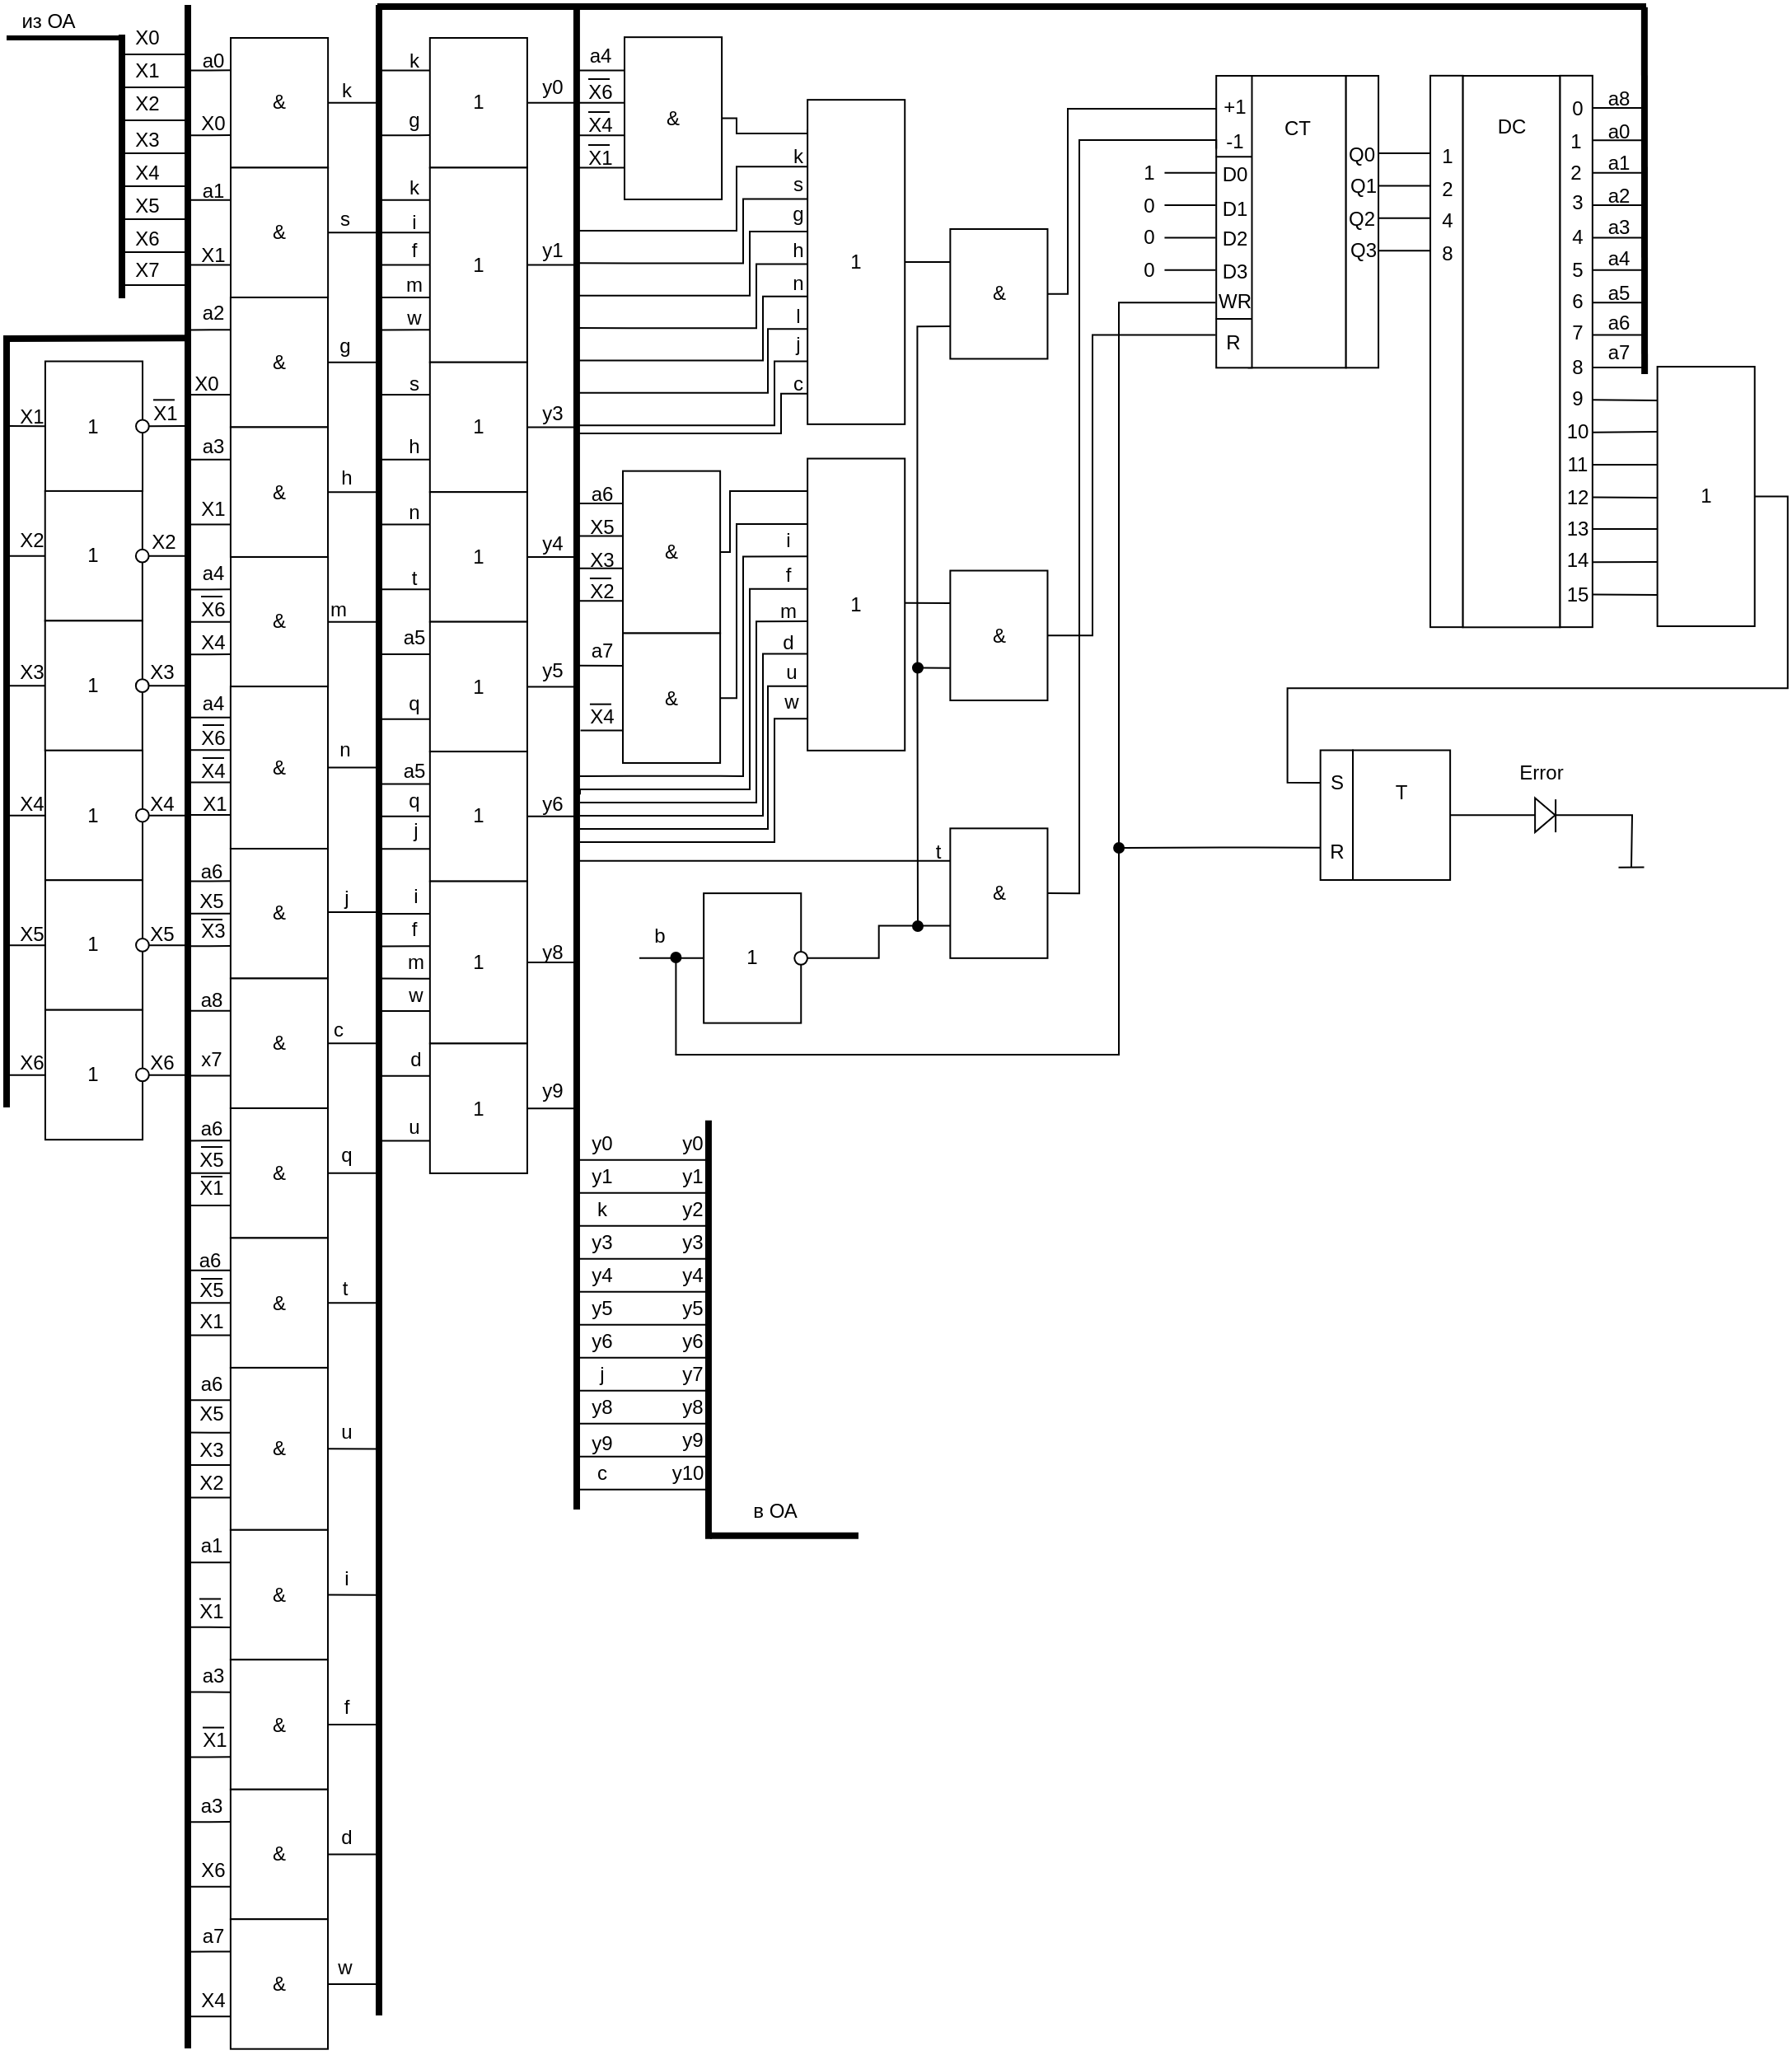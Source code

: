 <mxfile version="18.0.0" type="device"><diagram id="Dp3GA8-R7CnJlwIyStRk" name="Страница 1"><mxGraphModel dx="1102" dy="865" grid="1" gridSize="3.937" guides="1" tooltips="1" connect="1" arrows="1" fold="1" page="1" pageScale="1" pageWidth="827" pageHeight="1169" math="0" shadow="0"><root><mxCell id="0"/><mxCell id="1" parent="0"/><mxCell id="1hBCvdOmGjhcG0r3cK3P-262" style="edgeStyle=orthogonalEdgeStyle;rounded=0;orthogonalLoop=1;jettySize=auto;html=1;exitX=1;exitY=0.5;exitDx=0;exitDy=0;entryX=0;entryY=0.5;entryDx=0;entryDy=0;startArrow=none;startFill=0;endArrow=none;endFill=0;strokeWidth=1;" parent="1" source="1hBCvdOmGjhcG0r3cK3P-255" target="1hBCvdOmGjhcG0r3cK3P-261" edge="1"><mxGeometry relative="1" as="geometry"/></mxCell><mxCell id="1hBCvdOmGjhcG0r3cK3P-255" value="T&lt;br&gt;&lt;br&gt;&lt;br&gt;" style="rounded=0;whiteSpace=wrap;html=1;" parent="1" vertex="1"><mxGeometry x="827.004" y="472.264" width="59.055" height="78.74" as="geometry"/></mxCell><mxCell id="1hBCvdOmGjhcG0r3cK3P-256" value="" style="rounded=0;whiteSpace=wrap;html=1;" parent="1" vertex="1"><mxGeometry x="807.321" y="472.261" width="19.685" height="78.74" as="geometry"/></mxCell><mxCell id="1hBCvdOmGjhcG0r3cK3P-230" value="DC&lt;br&gt;&lt;br&gt;&lt;br&gt;&lt;br&gt;&lt;br&gt;&lt;br&gt;&lt;br&gt;&lt;br&gt;&lt;br&gt;&lt;br&gt;&lt;br&gt;&lt;br&gt;&lt;br&gt;&lt;br&gt;&lt;br&gt;&lt;br&gt;&lt;br&gt;&lt;br&gt;&lt;br&gt;&lt;br&gt;" style="rounded=0;whiteSpace=wrap;html=1;" parent="1" vertex="1"><mxGeometry x="893.699" y="62.999" width="59.055" height="334.645" as="geometry"/></mxCell><mxCell id="1hBCvdOmGjhcG0r3cK3P-231" value="" style="rounded=0;whiteSpace=wrap;html=1;" parent="1" vertex="1"><mxGeometry x="874.014" y="62.924" width="19.685" height="334.645" as="geometry"/></mxCell><mxCell id="1hBCvdOmGjhcG0r3cK3P-232" value="" style="rounded=0;whiteSpace=wrap;html=1;" parent="1" vertex="1"><mxGeometry x="952.751" y="62.921" width="19.685" height="334.645" as="geometry"/></mxCell><mxCell id="1hBCvdOmGjhcG0r3cK3P-212" value="CT&lt;br&gt;&lt;br&gt;&lt;br&gt;&lt;br&gt;&lt;br&gt;&lt;br&gt;&lt;br&gt;&lt;br&gt;&lt;br&gt;" style="rounded=0;whiteSpace=wrap;html=1;" parent="1" vertex="1"><mxGeometry x="763.782" y="63.002" width="59.055" height="177.165" as="geometry"/></mxCell><mxCell id="1hBCvdOmGjhcG0r3cK3P-213" value="" style="rounded=0;whiteSpace=wrap;html=1;" parent="1" vertex="1"><mxGeometry x="744.1" y="63" width="21.653" height="177.165" as="geometry"/></mxCell><mxCell id="1hBCvdOmGjhcG0r3cK3P-214" value="" style="rounded=0;whiteSpace=wrap;html=1;" parent="1" vertex="1"><mxGeometry x="822.847" y="62.997" width="19.685" height="177.165" as="geometry"/></mxCell><mxCell id="1hBCvdOmGjhcG0r3cK3P-217" value="" style="endArrow=none;html=1;rounded=0;strokeWidth=1;" parent="1" edge="1"><mxGeometry width="50" height="50" relative="1" as="geometry"><mxPoint x="743.82" y="112.09" as="sourcePoint"/><mxPoint x="766" y="112.09" as="targetPoint"/></mxGeometry></mxCell><mxCell id="1hBCvdOmGjhcG0r3cK3P-223" value="" style="endArrow=none;html=1;rounded=0;strokeWidth=1;" parent="1" edge="1"><mxGeometry width="50" height="50" relative="1" as="geometry"><mxPoint x="743.817" y="210.517" as="sourcePoint"/><mxPoint x="765.997" y="210.517" as="targetPoint"/></mxGeometry></mxCell><mxCell id="XyIVb0XGVPLIpmGEO8Gg-1" value="" style="endArrow=none;html=1;rounded=0;strokeWidth=3;" parent="1" edge="1"><mxGeometry width="50" height="50" relative="1" as="geometry"><mxPoint x="10" y="40" as="sourcePoint"/><mxPoint x="80" y="40" as="targetPoint"/></mxGeometry></mxCell><mxCell id="XyIVb0XGVPLIpmGEO8Gg-2" value="" style="endArrow=none;html=1;rounded=0;strokeWidth=4;" parent="1" edge="1"><mxGeometry width="50" height="50" relative="1" as="geometry"><mxPoint x="80" y="198" as="sourcePoint"/><mxPoint x="80" y="38" as="targetPoint"/></mxGeometry></mxCell><mxCell id="XyIVb0XGVPLIpmGEO8Gg-3" value="из ОА" style="text;html=1;align=center;verticalAlign=middle;resizable=0;points=[];autosize=1;strokeColor=none;fillColor=none;" parent="1" vertex="1"><mxGeometry x="10" y="20" width="50" height="20" as="geometry"/></mxCell><mxCell id="XyIVb0XGVPLIpmGEO8Gg-4" value="" style="endArrow=none;html=1;rounded=0;strokeWidth=4;edgeStyle=orthogonalEdgeStyle;" parent="1" edge="1"><mxGeometry width="50" height="50" relative="1" as="geometry"><mxPoint x="120" y="1260" as="sourcePoint"/><mxPoint x="120" y="20" as="targetPoint"/><Array as="points"><mxPoint x="120" y="1260"/><mxPoint x="120" y="1260"/></Array></mxGeometry></mxCell><mxCell id="XyIVb0XGVPLIpmGEO8Gg-5" value="" style="endArrow=none;html=1;rounded=0;strokeWidth=1;" parent="1" edge="1"><mxGeometry width="50" height="50" relative="1" as="geometry"><mxPoint x="81" y="50" as="sourcePoint"/><mxPoint x="120" y="50" as="targetPoint"/></mxGeometry></mxCell><mxCell id="XyIVb0XGVPLIpmGEO8Gg-6" value="X0" style="text;html=1;align=center;verticalAlign=middle;resizable=0;points=[];autosize=1;strokeColor=none;fillColor=none;" parent="1" vertex="1"><mxGeometry x="80" y="30" width="30" height="20" as="geometry"/></mxCell><mxCell id="XyIVb0XGVPLIpmGEO8Gg-7" value="" style="endArrow=none;html=1;rounded=0;strokeWidth=1;" parent="1" edge="1"><mxGeometry width="50" height="50" relative="1" as="geometry"><mxPoint x="81" y="70" as="sourcePoint"/><mxPoint x="120" y="70" as="targetPoint"/></mxGeometry></mxCell><mxCell id="XyIVb0XGVPLIpmGEO8Gg-8" value="X1" style="text;html=1;align=center;verticalAlign=middle;resizable=0;points=[];autosize=1;strokeColor=none;fillColor=none;" parent="1" vertex="1"><mxGeometry x="80" y="50" width="30" height="20" as="geometry"/></mxCell><mxCell id="XyIVb0XGVPLIpmGEO8Gg-9" value="" style="endArrow=none;html=1;rounded=0;strokeWidth=1;" parent="1" edge="1"><mxGeometry width="50" height="50" relative="1" as="geometry"><mxPoint x="81" y="90" as="sourcePoint"/><mxPoint x="120" y="90" as="targetPoint"/></mxGeometry></mxCell><mxCell id="XyIVb0XGVPLIpmGEO8Gg-10" value="" style="endArrow=none;html=1;rounded=0;strokeWidth=1;" parent="1" edge="1"><mxGeometry width="50" height="50" relative="1" as="geometry"><mxPoint x="81" y="110" as="sourcePoint"/><mxPoint x="120" y="110" as="targetPoint"/></mxGeometry></mxCell><mxCell id="XyIVb0XGVPLIpmGEO8Gg-11" value="" style="endArrow=none;html=1;rounded=0;strokeWidth=1;" parent="1" edge="1"><mxGeometry width="50" height="50" relative="1" as="geometry"><mxPoint x="81" y="130" as="sourcePoint"/><mxPoint x="120" y="130" as="targetPoint"/></mxGeometry></mxCell><mxCell id="XyIVb0XGVPLIpmGEO8Gg-12" value="" style="endArrow=none;html=1;rounded=0;strokeWidth=1;" parent="1" edge="1"><mxGeometry width="50" height="50" relative="1" as="geometry"><mxPoint x="81" y="150" as="sourcePoint"/><mxPoint x="120" y="150" as="targetPoint"/></mxGeometry></mxCell><mxCell id="XyIVb0XGVPLIpmGEO8Gg-13" value="" style="endArrow=none;html=1;rounded=0;strokeWidth=1;" parent="1" edge="1"><mxGeometry width="50" height="50" relative="1" as="geometry"><mxPoint x="81" y="170" as="sourcePoint"/><mxPoint x="120" y="170" as="targetPoint"/></mxGeometry></mxCell><mxCell id="XyIVb0XGVPLIpmGEO8Gg-14" value="" style="endArrow=none;html=1;rounded=0;strokeWidth=1;" parent="1" edge="1"><mxGeometry width="50" height="50" relative="1" as="geometry"><mxPoint x="81" y="190" as="sourcePoint"/><mxPoint x="120" y="190" as="targetPoint"/></mxGeometry></mxCell><mxCell id="XyIVb0XGVPLIpmGEO8Gg-15" value="X2" style="text;html=1;align=center;verticalAlign=middle;resizable=0;points=[];autosize=1;strokeColor=none;fillColor=none;" parent="1" vertex="1"><mxGeometry x="80" y="70" width="30" height="20" as="geometry"/></mxCell><mxCell id="XyIVb0XGVPLIpmGEO8Gg-16" value="X3" style="text;html=1;align=center;verticalAlign=middle;resizable=0;points=[];autosize=1;strokeColor=none;fillColor=none;" parent="1" vertex="1"><mxGeometry x="80" y="92" width="30" height="20" as="geometry"/></mxCell><mxCell id="XyIVb0XGVPLIpmGEO8Gg-17" value="X4" style="text;html=1;align=center;verticalAlign=middle;resizable=0;points=[];autosize=1;strokeColor=none;fillColor=none;" parent="1" vertex="1"><mxGeometry x="80" y="112" width="30" height="20" as="geometry"/></mxCell><mxCell id="XyIVb0XGVPLIpmGEO8Gg-18" value="X5" style="text;html=1;align=center;verticalAlign=middle;resizable=0;points=[];autosize=1;strokeColor=none;fillColor=none;" parent="1" vertex="1"><mxGeometry x="80" y="132" width="30" height="20" as="geometry"/></mxCell><mxCell id="XyIVb0XGVPLIpmGEO8Gg-19" value="X6" style="text;html=1;align=center;verticalAlign=middle;resizable=0;points=[];autosize=1;strokeColor=none;fillColor=none;" parent="1" vertex="1"><mxGeometry x="80" y="152" width="30" height="20" as="geometry"/></mxCell><mxCell id="XyIVb0XGVPLIpmGEO8Gg-20" value="X7" style="text;html=1;align=center;verticalAlign=middle;resizable=0;points=[];autosize=1;strokeColor=none;fillColor=none;" parent="1" vertex="1"><mxGeometry x="80" y="171" width="30" height="20" as="geometry"/></mxCell><mxCell id="XyIVb0XGVPLIpmGEO8Gg-22" style="edgeStyle=orthogonalEdgeStyle;rounded=0;orthogonalLoop=1;jettySize=auto;html=1;exitX=0;exitY=0.25;exitDx=0;exitDy=0;strokeWidth=1;endArrow=none;endFill=0;" parent="1" source="XyIVb0XGVPLIpmGEO8Gg-21" edge="1"><mxGeometry relative="1" as="geometry"><mxPoint x="120" y="50" as="targetPoint"/></mxGeometry></mxCell><mxCell id="1hBCvdOmGjhcG0r3cK3P-6" style="edgeStyle=orthogonalEdgeStyle;rounded=0;orthogonalLoop=1;jettySize=auto;html=1;exitX=1;exitY=0.5;exitDx=0;exitDy=0;endArrow=none;endFill=0;strokeWidth=1;" parent="1" source="XyIVb0XGVPLIpmGEO8Gg-21" edge="1"><mxGeometry relative="1" as="geometry"><mxPoint x="236" y="80" as="targetPoint"/></mxGeometry></mxCell><mxCell id="1hBCvdOmGjhcG0r3cK3P-9" style="edgeStyle=orthogonalEdgeStyle;rounded=0;orthogonalLoop=1;jettySize=auto;html=1;exitX=0;exitY=0.75;exitDx=0;exitDy=0;endArrow=none;endFill=0;strokeWidth=1;" parent="1" source="XyIVb0XGVPLIpmGEO8Gg-21" edge="1"><mxGeometry relative="1" as="geometry"><mxPoint x="120" y="99" as="targetPoint"/></mxGeometry></mxCell><mxCell id="XyIVb0XGVPLIpmGEO8Gg-21" value="&amp;amp;" style="rounded=0;whiteSpace=wrap;html=1;" parent="1" vertex="1"><mxGeometry x="146" y="40" width="59.055" height="78.74" as="geometry"/></mxCell><mxCell id="XyIVb0XGVPLIpmGEO8Gg-24" value="a0" style="text;html=1;align=center;verticalAlign=middle;resizable=0;points=[];autosize=1;strokeColor=none;fillColor=none;" parent="1" vertex="1"><mxGeometry x="120" y="44" width="30" height="20" as="geometry"/></mxCell><mxCell id="XyIVb0XGVPLIpmGEO8Gg-25" value="X0" style="text;html=1;align=center;verticalAlign=middle;resizable=0;points=[];autosize=1;strokeColor=none;fillColor=none;" parent="1" vertex="1"><mxGeometry x="120" y="82" width="30" height="20" as="geometry"/></mxCell><mxCell id="XyIVb0XGVPLIpmGEO8Gg-29" value="X1" style="text;html=1;align=center;verticalAlign=middle;resizable=0;points=[];autosize=1;strokeColor=none;fillColor=none;" parent="1" vertex="1"><mxGeometry x="120" y="162" width="30" height="20" as="geometry"/></mxCell><mxCell id="XyIVb0XGVPLIpmGEO8Gg-30" value="a1" style="text;html=1;align=center;verticalAlign=middle;resizable=0;points=[];autosize=1;strokeColor=none;fillColor=none;" parent="1" vertex="1"><mxGeometry x="120" y="123" width="30" height="20" as="geometry"/></mxCell><mxCell id="XyIVb0XGVPLIpmGEO8Gg-34" value="a2" style="text;html=1;align=center;verticalAlign=middle;resizable=0;points=[];autosize=1;strokeColor=none;fillColor=none;" parent="1" vertex="1"><mxGeometry x="120" y="197" width="30" height="20" as="geometry"/></mxCell><mxCell id="XyIVb0XGVPLIpmGEO8Gg-35" value="X0" style="text;html=1;align=center;verticalAlign=middle;resizable=0;points=[];autosize=1;strokeColor=none;fillColor=none;" parent="1" vertex="1"><mxGeometry x="115.95" y="240.0" width="30" height="20" as="geometry"/></mxCell><mxCell id="XyIVb0XGVPLIpmGEO8Gg-37" value="k" style="text;html=1;align=center;verticalAlign=middle;resizable=0;points=[];autosize=1;strokeColor=none;fillColor=none;" parent="1" vertex="1"><mxGeometry x="206" y="62" width="20" height="20" as="geometry"/></mxCell><mxCell id="XyIVb0XGVPLIpmGEO8Gg-39" value="s" style="text;html=1;align=center;verticalAlign=middle;resizable=0;points=[];autosize=1;strokeColor=none;fillColor=none;" parent="1" vertex="1"><mxGeometry x="205" y="140" width="20" height="20" as="geometry"/></mxCell><mxCell id="XyIVb0XGVPLIpmGEO8Gg-41" value="g" style="text;html=1;align=center;verticalAlign=middle;resizable=0;points=[];autosize=1;strokeColor=none;fillColor=none;" parent="1" vertex="1"><mxGeometry x="205" y="217" width="20" height="20" as="geometry"/></mxCell><mxCell id="XyIVb0XGVPLIpmGEO8Gg-45" value="a3" style="text;html=1;align=center;verticalAlign=middle;resizable=0;points=[];autosize=1;strokeColor=none;fillColor=none;" parent="1" vertex="1"><mxGeometry x="120" y="278" width="30" height="20" as="geometry"/></mxCell><mxCell id="XyIVb0XGVPLIpmGEO8Gg-46" value="X1" style="text;html=1;align=center;verticalAlign=middle;resizable=0;points=[];autosize=1;strokeColor=none;fillColor=none;" parent="1" vertex="1"><mxGeometry x="120" y="316" width="30" height="20" as="geometry"/></mxCell><mxCell id="XyIVb0XGVPLIpmGEO8Gg-48" value="h" style="text;html=1;align=center;verticalAlign=middle;resizable=0;points=[];autosize=1;strokeColor=none;fillColor=none;" parent="1" vertex="1"><mxGeometry x="206" y="297" width="20" height="20" as="geometry"/></mxCell><mxCell id="XyIVb0XGVPLIpmGEO8Gg-53" value="a4" style="text;html=1;align=center;verticalAlign=middle;resizable=0;points=[];autosize=1;strokeColor=none;fillColor=none;" parent="1" vertex="1"><mxGeometry x="120" y="354.96" width="30" height="20" as="geometry"/></mxCell><mxCell id="XyIVb0XGVPLIpmGEO8Gg-54" value="X6" style="text;html=1;align=center;verticalAlign=middle;resizable=0;points=[];autosize=1;strokeColor=none;fillColor=none;" parent="1" vertex="1"><mxGeometry x="120" y="377" width="30" height="20" as="geometry"/></mxCell><mxCell id="XyIVb0XGVPLIpmGEO8Gg-55" value="X4" style="text;html=1;align=center;verticalAlign=middle;resizable=0;points=[];autosize=1;strokeColor=none;fillColor=none;" parent="1" vertex="1"><mxGeometry x="120" y="397" width="30" height="20" as="geometry"/></mxCell><mxCell id="XyIVb0XGVPLIpmGEO8Gg-56" value="" style="endArrow=none;html=1;rounded=0;strokeWidth=1;" parent="1" edge="1"><mxGeometry width="50" height="50" relative="1" as="geometry"><mxPoint x="128" y="379" as="sourcePoint"/><mxPoint x="141" y="379" as="targetPoint"/></mxGeometry></mxCell><mxCell id="XyIVb0XGVPLIpmGEO8Gg-58" value="m" style="text;html=1;align=center;verticalAlign=middle;resizable=0;points=[];autosize=1;strokeColor=none;fillColor=none;" parent="1" vertex="1"><mxGeometry x="196" y="377" width="30" height="20" as="geometry"/></mxCell><mxCell id="XyIVb0XGVPLIpmGEO8Gg-65" value="n" style="text;html=1;align=center;verticalAlign=middle;resizable=0;points=[];autosize=1;strokeColor=none;fillColor=none;" parent="1" vertex="1"><mxGeometry x="205" y="462" width="20" height="20" as="geometry"/></mxCell><mxCell id="XyIVb0XGVPLIpmGEO8Gg-66" value="a4" style="text;html=1;align=center;verticalAlign=middle;resizable=0;points=[];autosize=1;strokeColor=none;fillColor=none;" parent="1" vertex="1"><mxGeometry x="120" y="433.74" width="30" height="20" as="geometry"/></mxCell><mxCell id="XyIVb0XGVPLIpmGEO8Gg-67" value="X6" style="text;html=1;align=center;verticalAlign=middle;resizable=0;points=[];autosize=1;strokeColor=none;fillColor=none;" parent="1" vertex="1"><mxGeometry x="120" y="455" width="30" height="20" as="geometry"/></mxCell><mxCell id="XyIVb0XGVPLIpmGEO8Gg-68" value="X4" style="text;html=1;align=center;verticalAlign=middle;resizable=0;points=[];autosize=1;strokeColor=none;fillColor=none;" parent="1" vertex="1"><mxGeometry x="120" y="475" width="30" height="20" as="geometry"/></mxCell><mxCell id="XyIVb0XGVPLIpmGEO8Gg-69" value="X1" style="text;html=1;align=center;verticalAlign=middle;resizable=0;points=[];autosize=1;strokeColor=none;fillColor=none;" parent="1" vertex="1"><mxGeometry x="121" y="495" width="30" height="20" as="geometry"/></mxCell><mxCell id="XyIVb0XGVPLIpmGEO8Gg-70" value="" style="endArrow=none;html=1;rounded=0;strokeWidth=1;" parent="1" edge="1"><mxGeometry width="50" height="50" relative="1" as="geometry"><mxPoint x="129" y="457" as="sourcePoint"/><mxPoint x="142" y="457" as="targetPoint"/></mxGeometry></mxCell><mxCell id="XyIVb0XGVPLIpmGEO8Gg-71" value="" style="endArrow=none;html=1;rounded=0;strokeWidth=1;" parent="1" edge="1"><mxGeometry width="50" height="50" relative="1" as="geometry"><mxPoint x="129" y="477" as="sourcePoint"/><mxPoint x="142" y="477" as="targetPoint"/></mxGeometry></mxCell><mxCell id="XyIVb0XGVPLIpmGEO8Gg-74" value="j" style="text;html=1;align=center;verticalAlign=middle;resizable=0;points=[];autosize=1;strokeColor=none;fillColor=none;" parent="1" vertex="1"><mxGeometry x="206" y="552" width="20" height="20" as="geometry"/></mxCell><mxCell id="XyIVb0XGVPLIpmGEO8Gg-78" value="a6" style="text;html=1;align=center;verticalAlign=middle;resizable=0;points=[];autosize=1;strokeColor=none;fillColor=none;" parent="1" vertex="1"><mxGeometry x="119" y="536" width="30" height="20" as="geometry"/></mxCell><mxCell id="XyIVb0XGVPLIpmGEO8Gg-79" value="X5" style="text;html=1;align=center;verticalAlign=middle;resizable=0;points=[];autosize=1;strokeColor=none;fillColor=none;" parent="1" vertex="1"><mxGeometry x="119" y="554" width="30" height="20" as="geometry"/></mxCell><mxCell id="XyIVb0XGVPLIpmGEO8Gg-80" value="X3" style="text;html=1;align=center;verticalAlign=middle;resizable=0;points=[];autosize=1;strokeColor=none;fillColor=none;" parent="1" vertex="1"><mxGeometry x="120" y="572" width="30" height="20" as="geometry"/></mxCell><mxCell id="XyIVb0XGVPLIpmGEO8Gg-81" value="" style="endArrow=none;html=1;rounded=0;strokeWidth=1;" parent="1" edge="1"><mxGeometry width="50" height="50" relative="1" as="geometry"><mxPoint x="128" y="575" as="sourcePoint"/><mxPoint x="141" y="575" as="targetPoint"/></mxGeometry></mxCell><mxCell id="XyIVb0XGVPLIpmGEO8Gg-85" value="c" style="text;html=1;align=center;verticalAlign=middle;resizable=0;points=[];autosize=1;strokeColor=none;fillColor=none;" parent="1" vertex="1"><mxGeometry x="201" y="632" width="20" height="20" as="geometry"/></mxCell><mxCell id="XyIVb0XGVPLIpmGEO8Gg-88" value="a8" style="text;html=1;align=center;verticalAlign=middle;resizable=0;points=[];autosize=1;strokeColor=none;fillColor=none;" parent="1" vertex="1"><mxGeometry x="119" y="614" width="30" height="20" as="geometry"/></mxCell><mxCell id="XyIVb0XGVPLIpmGEO8Gg-89" value="x7" style="text;html=1;align=center;verticalAlign=middle;resizable=0;points=[];autosize=1;strokeColor=none;fillColor=none;" parent="1" vertex="1"><mxGeometry x="119" y="650.11" width="30" height="20" as="geometry"/></mxCell><mxCell id="XyIVb0XGVPLIpmGEO8Gg-92" value="q" style="text;html=1;align=center;verticalAlign=middle;resizable=0;points=[];autosize=1;strokeColor=none;fillColor=none;" parent="1" vertex="1"><mxGeometry x="206" y="708" width="20" height="20" as="geometry"/></mxCell><mxCell id="XyIVb0XGVPLIpmGEO8Gg-96" value="a6" style="text;html=1;align=center;verticalAlign=middle;resizable=0;points=[];autosize=1;strokeColor=none;fillColor=none;" parent="1" vertex="1"><mxGeometry x="119.0" y="692" width="30" height="20" as="geometry"/></mxCell><mxCell id="XyIVb0XGVPLIpmGEO8Gg-97" value="X5" style="text;html=1;align=center;verticalAlign=middle;resizable=0;points=[];autosize=1;strokeColor=none;fillColor=none;" parent="1" vertex="1"><mxGeometry x="119.0" y="711" width="30" height="20" as="geometry"/></mxCell><mxCell id="XyIVb0XGVPLIpmGEO8Gg-98" value="X1" style="text;html=1;align=center;verticalAlign=middle;resizable=0;points=[];autosize=1;strokeColor=none;fillColor=none;" parent="1" vertex="1"><mxGeometry x="119.0" y="728" width="30" height="20" as="geometry"/></mxCell><mxCell id="XyIVb0XGVPLIpmGEO8Gg-99" value="" style="endArrow=none;html=1;rounded=0;strokeWidth=1;" parent="1" edge="1"><mxGeometry width="50" height="50" relative="1" as="geometry"><mxPoint x="128.0" y="713" as="sourcePoint"/><mxPoint x="141.0" y="713" as="targetPoint"/></mxGeometry></mxCell><mxCell id="XyIVb0XGVPLIpmGEO8Gg-100" value="" style="endArrow=none;html=1;rounded=0;strokeWidth=1;" parent="1" edge="1"><mxGeometry width="50" height="50" relative="1" as="geometry"><mxPoint x="128.0" y="731.0" as="sourcePoint"/><mxPoint x="141.0" y="731.0" as="targetPoint"/></mxGeometry></mxCell><mxCell id="XyIVb0XGVPLIpmGEO8Gg-103" value="t" style="text;html=1;align=center;verticalAlign=middle;resizable=0;points=[];autosize=1;strokeColor=none;fillColor=none;" parent="1" vertex="1"><mxGeometry x="205" y="789" width="20" height="20" as="geometry"/></mxCell><mxCell id="XyIVb0XGVPLIpmGEO8Gg-107" value="a6" style="text;html=1;align=center;verticalAlign=middle;resizable=0;points=[];autosize=1;strokeColor=none;fillColor=none;" parent="1" vertex="1"><mxGeometry x="118" y="772" width="30" height="20" as="geometry"/></mxCell><mxCell id="XyIVb0XGVPLIpmGEO8Gg-108" value="X5" style="text;html=1;align=center;verticalAlign=middle;resizable=0;points=[];autosize=1;strokeColor=none;fillColor=none;" parent="1" vertex="1"><mxGeometry x="119" y="790" width="30" height="20" as="geometry"/></mxCell><mxCell id="XyIVb0XGVPLIpmGEO8Gg-109" value="X1" style="text;html=1;align=center;verticalAlign=middle;resizable=0;points=[];autosize=1;strokeColor=none;fillColor=none;" parent="1" vertex="1"><mxGeometry x="119" y="809" width="30" height="20" as="geometry"/></mxCell><mxCell id="XyIVb0XGVPLIpmGEO8Gg-110" value="" style="endArrow=none;html=1;rounded=0;strokeWidth=1;" parent="1" edge="1"><mxGeometry width="50" height="50" relative="1" as="geometry"><mxPoint x="128" y="793.0" as="sourcePoint"/><mxPoint x="141" y="793.0" as="targetPoint"/></mxGeometry></mxCell><mxCell id="XyIVb0XGVPLIpmGEO8Gg-131" value="i" style="text;html=1;align=center;verticalAlign=middle;resizable=0;points=[];autosize=1;strokeColor=none;fillColor=none;" parent="1" vertex="1"><mxGeometry x="206" y="965.39" width="20" height="20" as="geometry"/></mxCell><mxCell id="XyIVb0XGVPLIpmGEO8Gg-134" value="a1" style="text;html=1;align=center;verticalAlign=middle;resizable=0;points=[];autosize=1;strokeColor=none;fillColor=none;" parent="1" vertex="1"><mxGeometry x="119.0" y="945.39" width="30" height="20" as="geometry"/></mxCell><mxCell id="XyIVb0XGVPLIpmGEO8Gg-135" value="X1" style="text;html=1;align=center;verticalAlign=middle;resizable=0;points=[];autosize=1;strokeColor=none;fillColor=none;" parent="1" vertex="1"><mxGeometry x="119.0" y="985.26" width="30" height="20" as="geometry"/></mxCell><mxCell id="XyIVb0XGVPLIpmGEO8Gg-136" value="" style="endArrow=none;html=1;rounded=0;strokeWidth=1;" parent="1" edge="1"><mxGeometry width="50" height="50" relative="1" as="geometry"><mxPoint x="127.0" y="987.26" as="sourcePoint"/><mxPoint x="140.0" y="987.26" as="targetPoint"/></mxGeometry></mxCell><mxCell id="XyIVb0XGVPLIpmGEO8Gg-138" value="f" style="text;html=1;align=center;verticalAlign=middle;resizable=0;points=[];autosize=1;strokeColor=none;fillColor=none;" parent="1" vertex="1"><mxGeometry x="206" y="1043.31" width="20" height="20" as="geometry"/></mxCell><mxCell id="XyIVb0XGVPLIpmGEO8Gg-141" value="a3" style="text;html=1;align=center;verticalAlign=middle;resizable=0;points=[];autosize=1;strokeColor=none;fillColor=none;" parent="1" vertex="1"><mxGeometry x="120.49" y="1024.13" width="30" height="20" as="geometry"/></mxCell><mxCell id="XyIVb0XGVPLIpmGEO8Gg-142" value="X1" style="text;html=1;align=center;verticalAlign=middle;resizable=0;points=[];autosize=1;strokeColor=none;fillColor=none;" parent="1" vertex="1"><mxGeometry x="121" y="1063.31" width="30" height="20" as="geometry"/></mxCell><mxCell id="XyIVb0XGVPLIpmGEO8Gg-143" value="" style="endArrow=none;html=1;rounded=0;strokeWidth=1;" parent="1" edge="1"><mxGeometry width="50" height="50" relative="1" as="geometry"><mxPoint x="129" y="1065.31" as="sourcePoint"/><mxPoint x="142" y="1065.31" as="targetPoint"/></mxGeometry></mxCell><mxCell id="XyIVb0XGVPLIpmGEO8Gg-145" value="d" style="text;html=1;align=center;verticalAlign=middle;resizable=0;points=[];autosize=1;strokeColor=none;fillColor=none;" parent="1" vertex="1"><mxGeometry x="206" y="1122.04" width="20" height="20" as="geometry"/></mxCell><mxCell id="XyIVb0XGVPLIpmGEO8Gg-148" value="a3" style="text;html=1;align=center;verticalAlign=middle;resizable=0;points=[];autosize=1;strokeColor=none;fillColor=none;" parent="1" vertex="1"><mxGeometry x="119" y="1102.87" width="30" height="20" as="geometry"/></mxCell><mxCell id="XyIVb0XGVPLIpmGEO8Gg-149" value="X6" style="text;html=1;align=center;verticalAlign=middle;resizable=0;points=[];autosize=1;strokeColor=none;fillColor=none;" parent="1" vertex="1"><mxGeometry x="120" y="1142.23" width="30" height="20" as="geometry"/></mxCell><mxCell id="XyIVb0XGVPLIpmGEO8Gg-155" value="u" style="text;html=1;align=center;verticalAlign=middle;resizable=0;points=[];autosize=1;strokeColor=none;fillColor=none;" parent="1" vertex="1"><mxGeometry x="206" y="876" width="20" height="20" as="geometry"/></mxCell><mxCell id="XyIVb0XGVPLIpmGEO8Gg-163" value="w" style="text;html=1;align=center;verticalAlign=middle;resizable=0;points=[];autosize=1;strokeColor=none;fillColor=none;" parent="1" vertex="1"><mxGeometry x="204.99" y="1200.79" width="20" height="20" as="geometry"/></mxCell><mxCell id="XyIVb0XGVPLIpmGEO8Gg-164" value="a7" style="text;html=1;align=center;verticalAlign=middle;resizable=0;points=[];autosize=1;strokeColor=none;fillColor=none;" parent="1" vertex="1"><mxGeometry x="120" y="1181.6" width="30" height="20" as="geometry"/></mxCell><mxCell id="XyIVb0XGVPLIpmGEO8Gg-165" value="X4" style="text;html=1;align=center;verticalAlign=middle;resizable=0;points=[];autosize=1;strokeColor=none;fillColor=none;" parent="1" vertex="1"><mxGeometry x="120" y="1220.97" width="30" height="20" as="geometry"/></mxCell><mxCell id="XyIVb0XGVPLIpmGEO8Gg-201" value="X1" style="text;html=1;align=center;verticalAlign=middle;resizable=0;points=[];autosize=1;strokeColor=none;fillColor=none;" parent="1" vertex="1"><mxGeometry x="10" y="260" width="30" height="20" as="geometry"/></mxCell><mxCell id="XyIVb0XGVPLIpmGEO8Gg-202" value="X2" style="text;html=1;align=center;verticalAlign=middle;resizable=0;points=[];autosize=1;strokeColor=none;fillColor=none;" parent="1" vertex="1"><mxGeometry x="10" y="334.96" width="30" height="20" as="geometry"/></mxCell><mxCell id="XyIVb0XGVPLIpmGEO8Gg-203" value="X3" style="text;html=1;align=center;verticalAlign=middle;resizable=0;points=[];autosize=1;strokeColor=none;fillColor=none;" parent="1" vertex="1"><mxGeometry x="10" y="415" width="30" height="20" as="geometry"/></mxCell><mxCell id="XyIVb0XGVPLIpmGEO8Gg-204" value="X4" style="text;html=1;align=center;verticalAlign=middle;resizable=0;points=[];autosize=1;strokeColor=none;fillColor=none;" parent="1" vertex="1"><mxGeometry x="10" y="495" width="30" height="20" as="geometry"/></mxCell><mxCell id="XyIVb0XGVPLIpmGEO8Gg-206" value="X5" style="text;html=1;align=center;verticalAlign=middle;resizable=0;points=[];autosize=1;strokeColor=none;fillColor=none;" parent="1" vertex="1"><mxGeometry x="10" y="574" width="30" height="20" as="geometry"/></mxCell><mxCell id="XyIVb0XGVPLIpmGEO8Gg-207" value="X6" style="text;html=1;align=center;verticalAlign=middle;resizable=0;points=[];autosize=1;strokeColor=none;fillColor=none;" parent="1" vertex="1"><mxGeometry x="10" y="652" width="30" height="20" as="geometry"/></mxCell><mxCell id="XyIVb0XGVPLIpmGEO8Gg-208" value="" style="endArrow=none;html=1;rounded=0;strokeWidth=4;" parent="1" edge="1"><mxGeometry width="50" height="50" relative="1" as="geometry"><mxPoint x="8" y="222.5" as="sourcePoint"/><mxPoint x="120" y="222.17" as="targetPoint"/></mxGeometry></mxCell><mxCell id="XyIVb0XGVPLIpmGEO8Gg-209" value="" style="endArrow=none;html=1;rounded=0;strokeWidth=4;" parent="1" edge="1"><mxGeometry width="50" height="50" relative="1" as="geometry"><mxPoint x="10" y="689" as="sourcePoint"/><mxPoint x="10" y="223" as="targetPoint"/></mxGeometry></mxCell><mxCell id="XyIVb0XGVPLIpmGEO8Gg-216" value="" style="endArrow=none;html=1;rounded=0;strokeWidth=1;" parent="1" edge="1"><mxGeometry width="50" height="50" relative="1" as="geometry"><mxPoint x="98.98" y="259.67" as="sourcePoint"/><mxPoint x="111.98" y="259.67" as="targetPoint"/></mxGeometry></mxCell><mxCell id="XyIVb0XGVPLIpmGEO8Gg-222" value="" style="endArrow=none;html=1;rounded=0;strokeWidth=4;edgeStyle=orthogonalEdgeStyle;" parent="1" edge="1"><mxGeometry width="50" height="50" relative="1" as="geometry"><mxPoint x="236" y="1240" as="sourcePoint"/><mxPoint x="236" y="20" as="targetPoint"/><Array as="points"><mxPoint x="236" y="945"/><mxPoint x="236" y="945"/></Array></mxGeometry></mxCell><mxCell id="XyIVb0XGVPLIpmGEO8Gg-223" value="" style="endArrow=none;html=1;rounded=0;strokeWidth=4;" parent="1" edge="1"><mxGeometry width="50" height="50" relative="1" as="geometry"><mxPoint x="235" y="21" as="sourcePoint"/><mxPoint x="1005" y="21" as="targetPoint"/></mxGeometry></mxCell><mxCell id="XyIVb0XGVPLIpmGEO8Gg-227" value="k" style="text;html=1;align=center;verticalAlign=middle;resizable=0;points=[];autosize=1;strokeColor=none;fillColor=none;" parent="1" vertex="1"><mxGeometry x="246.9" y="44" width="20" height="20" as="geometry"/></mxCell><mxCell id="XyIVb0XGVPLIpmGEO8Gg-228" value="g" style="text;html=1;align=center;verticalAlign=middle;resizable=0;points=[];autosize=1;strokeColor=none;fillColor=none;" parent="1" vertex="1"><mxGeometry x="246.9" y="80" width="20" height="20" as="geometry"/></mxCell><mxCell id="XyIVb0XGVPLIpmGEO8Gg-237" value="y0" style="text;html=1;align=center;verticalAlign=middle;resizable=0;points=[];autosize=1;strokeColor=none;fillColor=none;" parent="1" vertex="1"><mxGeometry x="325.96" y="60" width="30" height="20" as="geometry"/></mxCell><mxCell id="XyIVb0XGVPLIpmGEO8Gg-241" value="y1" style="text;html=1;align=center;verticalAlign=middle;resizable=0;points=[];autosize=1;strokeColor=none;fillColor=none;" parent="1" vertex="1"><mxGeometry x="325.96" y="158.87" width="30" height="20" as="geometry"/></mxCell><mxCell id="XyIVb0XGVPLIpmGEO8Gg-242" value="k" style="text;html=1;align=center;verticalAlign=middle;resizable=0;points=[];autosize=1;strokeColor=none;fillColor=none;" parent="1" vertex="1"><mxGeometry x="246.9" y="120.5" width="20" height="20" as="geometry"/></mxCell><mxCell id="XyIVb0XGVPLIpmGEO8Gg-243" value="i" style="text;html=1;align=center;verticalAlign=middle;resizable=0;points=[];autosize=1;strokeColor=none;fillColor=none;" parent="1" vertex="1"><mxGeometry x="246.9" y="141.5" width="20" height="20" as="geometry"/></mxCell><mxCell id="XyIVb0XGVPLIpmGEO8Gg-245" value="f" style="text;html=1;align=center;verticalAlign=middle;resizable=0;points=[];autosize=1;strokeColor=none;fillColor=none;" parent="1" vertex="1"><mxGeometry x="246.9" y="158.5" width="20" height="20" as="geometry"/></mxCell><mxCell id="XyIVb0XGVPLIpmGEO8Gg-246" value="m" style="text;html=1;align=center;verticalAlign=middle;resizable=0;points=[];autosize=1;strokeColor=none;fillColor=none;" parent="1" vertex="1"><mxGeometry x="241.9" y="180" width="30" height="20" as="geometry"/></mxCell><mxCell id="XyIVb0XGVPLIpmGEO8Gg-247" value="w" style="text;html=1;align=center;verticalAlign=middle;resizable=0;points=[];autosize=1;strokeColor=none;fillColor=none;" parent="1" vertex="1"><mxGeometry x="246.9" y="199.5" width="20" height="20" as="geometry"/></mxCell><mxCell id="XyIVb0XGVPLIpmGEO8Gg-250" value="y3" style="text;html=1;align=center;verticalAlign=middle;resizable=0;points=[];autosize=1;strokeColor=none;fillColor=none;" parent="1" vertex="1"><mxGeometry x="325.96" y="258.01" width="30" height="20" as="geometry"/></mxCell><mxCell id="XyIVb0XGVPLIpmGEO8Gg-253" value="s" style="text;html=1;align=center;verticalAlign=middle;resizable=0;points=[];autosize=1;strokeColor=none;fillColor=none;" parent="1" vertex="1"><mxGeometry x="246.9" y="240" width="20" height="20" as="geometry"/></mxCell><mxCell id="XyIVb0XGVPLIpmGEO8Gg-254" value="h" style="text;html=1;align=center;verticalAlign=middle;resizable=0;points=[];autosize=1;strokeColor=none;fillColor=none;" parent="1" vertex="1"><mxGeometry x="246.93" y="278" width="20" height="20" as="geometry"/></mxCell><mxCell id="XyIVb0XGVPLIpmGEO8Gg-259" value="y4" style="text;html=1;align=center;verticalAlign=middle;resizable=0;points=[];autosize=1;strokeColor=none;fillColor=none;" parent="1" vertex="1"><mxGeometry x="325.96" y="337" width="30" height="20" as="geometry"/></mxCell><mxCell id="XyIVb0XGVPLIpmGEO8Gg-260" value="n" style="text;html=1;align=center;verticalAlign=middle;resizable=0;points=[];autosize=1;strokeColor=none;fillColor=none;" parent="1" vertex="1"><mxGeometry x="246.93" y="318" width="20" height="20" as="geometry"/></mxCell><mxCell id="XyIVb0XGVPLIpmGEO8Gg-261" value="t" style="text;html=1;align=center;verticalAlign=middle;resizable=0;points=[];autosize=1;strokeColor=none;fillColor=none;" parent="1" vertex="1"><mxGeometry x="246.93" y="358" width="20" height="20" as="geometry"/></mxCell><mxCell id="XyIVb0XGVPLIpmGEO8Gg-264" value="y5" style="text;html=1;align=center;verticalAlign=middle;resizable=0;points=[];autosize=1;strokeColor=none;fillColor=none;" parent="1" vertex="1"><mxGeometry x="325.96" y="413.74" width="30" height="20" as="geometry"/></mxCell><mxCell id="XyIVb0XGVPLIpmGEO8Gg-267" value="a5" style="text;html=1;align=center;verticalAlign=middle;resizable=0;points=[];autosize=1;strokeColor=none;fillColor=none;" parent="1" vertex="1"><mxGeometry x="241.93" y="393.69" width="30" height="20" as="geometry"/></mxCell><mxCell id="XyIVb0XGVPLIpmGEO8Gg-268" value="q" style="text;html=1;align=center;verticalAlign=middle;resizable=0;points=[];autosize=1;strokeColor=none;fillColor=none;" parent="1" vertex="1"><mxGeometry x="246.93" y="433.74" width="20" height="20" as="geometry"/></mxCell><mxCell id="XyIVb0XGVPLIpmGEO8Gg-275" value="a5" style="text;html=1;align=center;verticalAlign=middle;resizable=0;points=[];autosize=1;strokeColor=none;fillColor=none;" parent="1" vertex="1"><mxGeometry x="241.93" y="475" width="30" height="20" as="geometry"/></mxCell><mxCell id="XyIVb0XGVPLIpmGEO8Gg-276" value="q" style="text;html=1;align=center;verticalAlign=middle;resizable=0;points=[];autosize=1;strokeColor=none;fillColor=none;" parent="1" vertex="1"><mxGeometry x="246.93" y="493.42" width="20" height="20" as="geometry"/></mxCell><mxCell id="XyIVb0XGVPLIpmGEO8Gg-277" value="j" style="text;html=1;align=center;verticalAlign=middle;resizable=0;points=[];autosize=1;strokeColor=none;fillColor=none;" parent="1" vertex="1"><mxGeometry x="247.93" y="511.42" width="20" height="20" as="geometry"/></mxCell><mxCell id="XyIVb0XGVPLIpmGEO8Gg-278" value="y6" style="text;html=1;align=center;verticalAlign=middle;resizable=0;points=[];autosize=1;strokeColor=none;fillColor=none;" parent="1" vertex="1"><mxGeometry x="325.96" y="495" width="30" height="20" as="geometry"/></mxCell><mxCell id="XyIVb0XGVPLIpmGEO8Gg-285" value="y8" style="text;html=1;align=center;verticalAlign=middle;resizable=0;points=[];autosize=1;strokeColor=none;fillColor=none;" parent="1" vertex="1"><mxGeometry x="325.96" y="585" width="30" height="20" as="geometry"/></mxCell><mxCell id="XyIVb0XGVPLIpmGEO8Gg-286" value="i" style="text;html=1;align=center;verticalAlign=middle;resizable=0;points=[];autosize=1;strokeColor=none;fillColor=none;" parent="1" vertex="1"><mxGeometry x="247.93" y="551" width="20" height="20" as="geometry"/></mxCell><mxCell id="XyIVb0XGVPLIpmGEO8Gg-287" value="f" style="text;html=1;align=center;verticalAlign=middle;resizable=0;points=[];autosize=1;strokeColor=none;fillColor=none;" parent="1" vertex="1"><mxGeometry x="246.93" y="571" width="20" height="20" as="geometry"/></mxCell><mxCell id="XyIVb0XGVPLIpmGEO8Gg-288" value="m" style="text;html=1;align=center;verticalAlign=middle;resizable=0;points=[];autosize=1;strokeColor=none;fillColor=none;" parent="1" vertex="1"><mxGeometry x="242.93" y="591" width="30" height="20" as="geometry"/></mxCell><mxCell id="XyIVb0XGVPLIpmGEO8Gg-290" value="w" style="text;html=1;align=center;verticalAlign=middle;resizable=0;points=[];autosize=1;strokeColor=none;fillColor=none;" parent="1" vertex="1"><mxGeometry x="247.93" y="611" width="20" height="20" as="geometry"/></mxCell><mxCell id="XyIVb0XGVPLIpmGEO8Gg-295" value="d" style="text;html=1;align=center;verticalAlign=middle;resizable=0;points=[];autosize=1;strokeColor=none;fillColor=none;" parent="1" vertex="1"><mxGeometry x="247.93" y="650.22" width="20" height="20" as="geometry"/></mxCell><mxCell id="XyIVb0XGVPLIpmGEO8Gg-296" value="u" style="text;html=1;align=center;verticalAlign=middle;resizable=0;points=[];autosize=1;strokeColor=none;fillColor=none;" parent="1" vertex="1"><mxGeometry x="246.93" y="691" width="20" height="20" as="geometry"/></mxCell><mxCell id="XyIVb0XGVPLIpmGEO8Gg-297" value="y9" style="text;html=1;align=center;verticalAlign=middle;resizable=0;points=[];autosize=1;strokeColor=none;fillColor=none;" parent="1" vertex="1"><mxGeometry x="325.96" y="669.48" width="30" height="20" as="geometry"/></mxCell><mxCell id="XyIVb0XGVPLIpmGEO8Gg-298" value="" style="endArrow=none;html=1;rounded=0;strokeWidth=4;edgeStyle=orthogonalEdgeStyle;" parent="1" edge="1"><mxGeometry width="50" height="50" relative="1" as="geometry"><mxPoint x="356" y="933" as="sourcePoint"/><mxPoint x="355.96" y="19" as="targetPoint"/></mxGeometry></mxCell><mxCell id="XyIVb0XGVPLIpmGEO8Gg-299" value="" style="endArrow=none;html=1;rounded=0;strokeWidth=4;" parent="1" edge="1"><mxGeometry width="50" height="50" relative="1" as="geometry"><mxPoint x="435.96" y="950.85" as="sourcePoint"/><mxPoint x="435.96" y="696.85" as="targetPoint"/></mxGeometry></mxCell><mxCell id="XyIVb0XGVPLIpmGEO8Gg-300" value="" style="endArrow=none;html=1;rounded=0;strokeWidth=1;" parent="1" edge="1"><mxGeometry width="50" height="50" relative="1" as="geometry"><mxPoint x="356.96" y="720.85" as="sourcePoint"/><mxPoint x="436.96" y="720.85" as="targetPoint"/></mxGeometry></mxCell><mxCell id="XyIVb0XGVPLIpmGEO8Gg-301" value="" style="endArrow=none;html=1;rounded=0;strokeWidth=1;" parent="1" edge="1"><mxGeometry width="50" height="50" relative="1" as="geometry"><mxPoint x="356.96" y="740.85" as="sourcePoint"/><mxPoint x="436.96" y="740.85" as="targetPoint"/></mxGeometry></mxCell><mxCell id="XyIVb0XGVPLIpmGEO8Gg-302" value="" style="endArrow=none;html=1;rounded=0;strokeWidth=1;" parent="1" edge="1"><mxGeometry width="50" height="50" relative="1" as="geometry"><mxPoint x="356.96" y="760.85" as="sourcePoint"/><mxPoint x="436.96" y="760.85" as="targetPoint"/></mxGeometry></mxCell><mxCell id="XyIVb0XGVPLIpmGEO8Gg-303" value="" style="endArrow=none;html=1;rounded=0;strokeWidth=1;" parent="1" edge="1"><mxGeometry width="50" height="50" relative="1" as="geometry"><mxPoint x="356.96" y="780.85" as="sourcePoint"/><mxPoint x="436.96" y="780.85" as="targetPoint"/></mxGeometry></mxCell><mxCell id="XyIVb0XGVPLIpmGEO8Gg-304" value="" style="endArrow=none;html=1;rounded=0;strokeWidth=1;" parent="1" edge="1"><mxGeometry width="50" height="50" relative="1" as="geometry"><mxPoint x="356.96" y="800.85" as="sourcePoint"/><mxPoint x="436.96" y="800.85" as="targetPoint"/></mxGeometry></mxCell><mxCell id="XyIVb0XGVPLIpmGEO8Gg-305" value="" style="endArrow=none;html=1;rounded=0;strokeWidth=1;" parent="1" edge="1"><mxGeometry width="50" height="50" relative="1" as="geometry"><mxPoint x="356.96" y="820.85" as="sourcePoint"/><mxPoint x="436.96" y="820.85" as="targetPoint"/></mxGeometry></mxCell><mxCell id="XyIVb0XGVPLIpmGEO8Gg-306" value="" style="endArrow=none;html=1;rounded=0;strokeWidth=1;" parent="1" edge="1"><mxGeometry width="50" height="50" relative="1" as="geometry"><mxPoint x="356.96" y="840.85" as="sourcePoint"/><mxPoint x="436.96" y="840.85" as="targetPoint"/></mxGeometry></mxCell><mxCell id="XyIVb0XGVPLIpmGEO8Gg-307" value="" style="endArrow=none;html=1;rounded=0;strokeWidth=1;" parent="1" edge="1"><mxGeometry width="50" height="50" relative="1" as="geometry"><mxPoint x="356.96" y="860.85" as="sourcePoint"/><mxPoint x="436.96" y="860.85" as="targetPoint"/></mxGeometry></mxCell><mxCell id="XyIVb0XGVPLIpmGEO8Gg-308" value="" style="endArrow=none;html=1;rounded=0;strokeWidth=1;" parent="1" edge="1"><mxGeometry width="50" height="50" relative="1" as="geometry"><mxPoint x="356.96" y="880.85" as="sourcePoint"/><mxPoint x="436.96" y="880.85" as="targetPoint"/></mxGeometry></mxCell><mxCell id="XyIVb0XGVPLIpmGEO8Gg-309" value="" style="endArrow=none;html=1;rounded=0;strokeWidth=1;" parent="1" edge="1"><mxGeometry width="50" height="50" relative="1" as="geometry"><mxPoint x="356.96" y="900.85" as="sourcePoint"/><mxPoint x="436.96" y="900.85" as="targetPoint"/></mxGeometry></mxCell><mxCell id="XyIVb0XGVPLIpmGEO8Gg-310" value="" style="endArrow=none;html=1;rounded=0;strokeWidth=1;" parent="1" edge="1"><mxGeometry width="50" height="50" relative="1" as="geometry"><mxPoint x="356.96" y="920.85" as="sourcePoint"/><mxPoint x="436.96" y="920.85" as="targetPoint"/></mxGeometry></mxCell><mxCell id="XyIVb0XGVPLIpmGEO8Gg-311" value="" style="endArrow=none;html=1;rounded=0;strokeWidth=4;" parent="1" edge="1"><mxGeometry width="50" height="50" relative="1" as="geometry"><mxPoint x="436.96" y="948.85" as="sourcePoint"/><mxPoint x="526.96" y="948.85" as="targetPoint"/></mxGeometry></mxCell><mxCell id="XyIVb0XGVPLIpmGEO8Gg-314" value="в ОА" style="text;html=1;align=center;verticalAlign=middle;resizable=0;points=[];autosize=1;strokeColor=none;fillColor=none;" parent="1" vertex="1"><mxGeometry x="455.96" y="923.85" width="40" height="20" as="geometry"/></mxCell><mxCell id="XyIVb0XGVPLIpmGEO8Gg-315" value="y0" style="text;html=1;align=center;verticalAlign=middle;resizable=0;points=[];autosize=1;strokeColor=none;fillColor=none;" parent="1" vertex="1"><mxGeometry x="410.96" y="700.85" width="30" height="20" as="geometry"/></mxCell><mxCell id="XyIVb0XGVPLIpmGEO8Gg-316" value="y1" style="text;html=1;align=center;verticalAlign=middle;resizable=0;points=[];autosize=1;strokeColor=none;fillColor=none;" parent="1" vertex="1"><mxGeometry x="410.96" y="720.85" width="30" height="20" as="geometry"/></mxCell><mxCell id="XyIVb0XGVPLIpmGEO8Gg-317" value="y2" style="text;html=1;align=center;verticalAlign=middle;resizable=0;points=[];autosize=1;strokeColor=none;fillColor=none;" parent="1" vertex="1"><mxGeometry x="410.96" y="740.85" width="30" height="20" as="geometry"/></mxCell><mxCell id="XyIVb0XGVPLIpmGEO8Gg-318" value="y3" style="text;html=1;align=center;verticalAlign=middle;resizable=0;points=[];autosize=1;strokeColor=none;fillColor=none;" parent="1" vertex="1"><mxGeometry x="410.96" y="760.85" width="30" height="20" as="geometry"/></mxCell><mxCell id="XyIVb0XGVPLIpmGEO8Gg-319" value="y4" style="text;html=1;align=center;verticalAlign=middle;resizable=0;points=[];autosize=1;strokeColor=none;fillColor=none;" parent="1" vertex="1"><mxGeometry x="410.96" y="780.85" width="30" height="20" as="geometry"/></mxCell><mxCell id="XyIVb0XGVPLIpmGEO8Gg-320" value="y5" style="text;html=1;align=center;verticalAlign=middle;resizable=0;points=[];autosize=1;strokeColor=none;fillColor=none;" parent="1" vertex="1"><mxGeometry x="410.96" y="800.85" width="30" height="20" as="geometry"/></mxCell><mxCell id="XyIVb0XGVPLIpmGEO8Gg-321" value="y6" style="text;html=1;align=center;verticalAlign=middle;resizable=0;points=[];autosize=1;strokeColor=none;fillColor=none;" parent="1" vertex="1"><mxGeometry x="410.96" y="820.85" width="30" height="20" as="geometry"/></mxCell><mxCell id="XyIVb0XGVPLIpmGEO8Gg-322" value="y7" style="text;html=1;align=center;verticalAlign=middle;resizable=0;points=[];autosize=1;strokeColor=none;fillColor=none;" parent="1" vertex="1"><mxGeometry x="410.96" y="840.85" width="30" height="20" as="geometry"/></mxCell><mxCell id="XyIVb0XGVPLIpmGEO8Gg-323" value="y8" style="text;html=1;align=center;verticalAlign=middle;resizable=0;points=[];autosize=1;strokeColor=none;fillColor=none;" parent="1" vertex="1"><mxGeometry x="410.96" y="860.85" width="30" height="20" as="geometry"/></mxCell><mxCell id="XyIVb0XGVPLIpmGEO8Gg-324" value="y9" style="text;html=1;align=center;verticalAlign=middle;resizable=0;points=[];autosize=1;strokeColor=none;fillColor=none;" parent="1" vertex="1"><mxGeometry x="410.96" y="880.85" width="30" height="20" as="geometry"/></mxCell><mxCell id="XyIVb0XGVPLIpmGEO8Gg-325" value="y10" style="text;html=1;align=center;verticalAlign=middle;resizable=0;points=[];autosize=1;strokeColor=none;fillColor=none;" parent="1" vertex="1"><mxGeometry x="407.96" y="900.85" width="30" height="20" as="geometry"/></mxCell><mxCell id="XyIVb0XGVPLIpmGEO8Gg-326" value="y0" style="text;html=1;align=center;verticalAlign=middle;resizable=0;points=[];autosize=1;strokeColor=none;fillColor=none;" parent="1" vertex="1"><mxGeometry x="355.96" y="700.85" width="30" height="20" as="geometry"/></mxCell><mxCell id="XyIVb0XGVPLIpmGEO8Gg-327" value="y1" style="text;html=1;align=center;verticalAlign=middle;resizable=0;points=[];autosize=1;strokeColor=none;fillColor=none;" parent="1" vertex="1"><mxGeometry x="355.96" y="720.85" width="30" height="20" as="geometry"/></mxCell><mxCell id="XyIVb0XGVPLIpmGEO8Gg-328" value="k" style="text;html=1;align=center;verticalAlign=middle;resizable=0;points=[];autosize=1;strokeColor=none;fillColor=none;" parent="1" vertex="1"><mxGeometry x="360.96" y="740.85" width="20" height="20" as="geometry"/></mxCell><mxCell id="XyIVb0XGVPLIpmGEO8Gg-329" value="y3" style="text;html=1;align=center;verticalAlign=middle;resizable=0;points=[];autosize=1;strokeColor=none;fillColor=none;" parent="1" vertex="1"><mxGeometry x="355.96" y="760.85" width="30" height="20" as="geometry"/></mxCell><mxCell id="XyIVb0XGVPLIpmGEO8Gg-330" value="y4" style="text;html=1;align=center;verticalAlign=middle;resizable=0;points=[];autosize=1;strokeColor=none;fillColor=none;" parent="1" vertex="1"><mxGeometry x="355.96" y="780.85" width="30" height="20" as="geometry"/></mxCell><mxCell id="XyIVb0XGVPLIpmGEO8Gg-331" value="y5" style="text;html=1;align=center;verticalAlign=middle;resizable=0;points=[];autosize=1;strokeColor=none;fillColor=none;" parent="1" vertex="1"><mxGeometry x="355.96" y="800.85" width="30" height="20" as="geometry"/></mxCell><mxCell id="XyIVb0XGVPLIpmGEO8Gg-332" value="y6" style="text;html=1;align=center;verticalAlign=middle;resizable=0;points=[];autosize=1;strokeColor=none;fillColor=none;" parent="1" vertex="1"><mxGeometry x="355.96" y="820.85" width="30" height="20" as="geometry"/></mxCell><mxCell id="XyIVb0XGVPLIpmGEO8Gg-333" value="j" style="text;html=1;align=center;verticalAlign=middle;resizable=0;points=[];autosize=1;strokeColor=none;fillColor=none;" parent="1" vertex="1"><mxGeometry x="360.96" y="840.85" width="20" height="20" as="geometry"/></mxCell><mxCell id="XyIVb0XGVPLIpmGEO8Gg-334" value="y8" style="text;html=1;align=center;verticalAlign=middle;resizable=0;points=[];autosize=1;strokeColor=none;fillColor=none;" parent="1" vertex="1"><mxGeometry x="355.96" y="860.85" width="30" height="20" as="geometry"/></mxCell><mxCell id="XyIVb0XGVPLIpmGEO8Gg-335" value="y9" style="text;html=1;align=center;verticalAlign=middle;resizable=0;points=[];autosize=1;strokeColor=none;fillColor=none;" parent="1" vertex="1"><mxGeometry x="355.96" y="882.85" width="30" height="20" as="geometry"/></mxCell><mxCell id="XyIVb0XGVPLIpmGEO8Gg-336" value="c" style="text;html=1;align=center;verticalAlign=middle;resizable=0;points=[];autosize=1;strokeColor=none;fillColor=none;" parent="1" vertex="1"><mxGeometry x="360.96" y="900.85" width="20" height="20" as="geometry"/></mxCell><mxCell id="XyIVb0XGVPLIpmGEO8Gg-396" value="a4" style="text;html=1;align=center;verticalAlign=middle;resizable=0;points=[];autosize=1;strokeColor=none;fillColor=none;" parent="1" vertex="1"><mxGeometry x="354.99" y="41" width="30" height="20" as="geometry"/></mxCell><mxCell id="XyIVb0XGVPLIpmGEO8Gg-397" value="X6" style="text;html=1;align=center;verticalAlign=middle;resizable=0;points=[];autosize=1;strokeColor=none;fillColor=none;" parent="1" vertex="1"><mxGeometry x="354.99" y="63" width="30" height="20" as="geometry"/></mxCell><mxCell id="XyIVb0XGVPLIpmGEO8Gg-398" value="X4" style="text;html=1;align=center;verticalAlign=middle;resizable=0;points=[];autosize=1;strokeColor=none;fillColor=none;" parent="1" vertex="1"><mxGeometry x="354.99" y="83" width="30" height="20" as="geometry"/></mxCell><mxCell id="XyIVb0XGVPLIpmGEO8Gg-399" value="X1" style="text;html=1;align=center;verticalAlign=middle;resizable=0;points=[];autosize=1;strokeColor=none;fillColor=none;" parent="1" vertex="1"><mxGeometry x="354.99" y="103" width="30" height="20" as="geometry"/></mxCell><mxCell id="XyIVb0XGVPLIpmGEO8Gg-400" value="" style="endArrow=none;html=1;rounded=0;strokeWidth=1;" parent="1" edge="1"><mxGeometry width="50" height="50" relative="1" as="geometry"><mxPoint x="362.99" y="65" as="sourcePoint"/><mxPoint x="375.99" y="65" as="targetPoint"/></mxGeometry></mxCell><mxCell id="XyIVb0XGVPLIpmGEO8Gg-401" value="" style="endArrow=none;html=1;rounded=0;strokeWidth=1;" parent="1" edge="1"><mxGeometry width="50" height="50" relative="1" as="geometry"><mxPoint x="362.99" y="85" as="sourcePoint"/><mxPoint x="375.99" y="85" as="targetPoint"/></mxGeometry></mxCell><mxCell id="XyIVb0XGVPLIpmGEO8Gg-402" value="" style="endArrow=none;html=1;rounded=0;strokeWidth=1;" parent="1" edge="1"><mxGeometry width="50" height="50" relative="1" as="geometry"><mxPoint x="362.99" y="105" as="sourcePoint"/><mxPoint x="375.99" y="105" as="targetPoint"/></mxGeometry></mxCell><mxCell id="XyIVb0XGVPLIpmGEO8Gg-409" value="a6" style="text;html=1;align=center;verticalAlign=middle;resizable=0;points=[];autosize=1;strokeColor=none;fillColor=none;" parent="1" vertex="1"><mxGeometry x="119.0" y="846.97" width="30" height="20" as="geometry"/></mxCell><mxCell id="XyIVb0XGVPLIpmGEO8Gg-410" value="X5" style="text;html=1;align=center;verticalAlign=middle;resizable=0;points=[];autosize=1;strokeColor=none;fillColor=none;" parent="1" vertex="1"><mxGeometry x="119.0" y="864.97" width="30" height="20" as="geometry"/></mxCell><mxCell id="XyIVb0XGVPLIpmGEO8Gg-411" value="X3" style="text;html=1;align=center;verticalAlign=middle;resizable=0;points=[];autosize=1;strokeColor=none;fillColor=none;" parent="1" vertex="1"><mxGeometry x="119.0" y="886.97" width="30" height="20" as="geometry"/></mxCell><mxCell id="XyIVb0XGVPLIpmGEO8Gg-412" value="X2" style="text;html=1;align=center;verticalAlign=middle;resizable=0;points=[];autosize=1;strokeColor=none;fillColor=none;" parent="1" vertex="1"><mxGeometry x="119.0" y="906.97" width="30" height="20" as="geometry"/></mxCell><mxCell id="XyIVb0XGVPLIpmGEO8Gg-432" value="k" style="text;html=1;align=center;verticalAlign=middle;resizable=0;points=[];autosize=1;strokeColor=none;fillColor=none;" parent="1" vertex="1"><mxGeometry x="480.31" y="101.87" width="20" height="20" as="geometry"/></mxCell><mxCell id="XyIVb0XGVPLIpmGEO8Gg-433" value="s" style="text;html=1;align=center;verticalAlign=middle;resizable=0;points=[];autosize=1;strokeColor=none;fillColor=none;" parent="1" vertex="1"><mxGeometry x="480.31" y="118.87" width="20" height="20" as="geometry"/></mxCell><mxCell id="XyIVb0XGVPLIpmGEO8Gg-435" value="g" style="text;html=1;align=center;verticalAlign=middle;resizable=0;points=[];autosize=1;strokeColor=none;fillColor=none;" parent="1" vertex="1"><mxGeometry x="480.31" y="136.87" width="20" height="20" as="geometry"/></mxCell><mxCell id="XyIVb0XGVPLIpmGEO8Gg-436" value="h" style="text;html=1;align=center;verticalAlign=middle;resizable=0;points=[];autosize=1;strokeColor=none;fillColor=none;" parent="1" vertex="1"><mxGeometry x="480.31" y="158.87" width="20" height="20" as="geometry"/></mxCell><mxCell id="XyIVb0XGVPLIpmGEO8Gg-437" value="n" style="text;html=1;align=center;verticalAlign=middle;resizable=0;points=[];autosize=1;strokeColor=none;fillColor=none;" parent="1" vertex="1"><mxGeometry x="480.31" y="178.87" width="20" height="20" as="geometry"/></mxCell><mxCell id="XyIVb0XGVPLIpmGEO8Gg-438" value="l" style="text;html=1;align=center;verticalAlign=middle;resizable=0;points=[];autosize=1;strokeColor=none;fillColor=none;" parent="1" vertex="1"><mxGeometry x="480.31" y="198.87" width="20" height="20" as="geometry"/></mxCell><mxCell id="XyIVb0XGVPLIpmGEO8Gg-440" value="j" style="text;html=1;align=center;verticalAlign=middle;resizable=0;points=[];autosize=1;strokeColor=none;fillColor=none;" parent="1" vertex="1"><mxGeometry x="480.31" y="215.87" width="20" height="20" as="geometry"/></mxCell><mxCell id="XyIVb0XGVPLIpmGEO8Gg-441" value="c" style="text;html=1;align=center;verticalAlign=middle;resizable=0;points=[];autosize=1;strokeColor=none;fillColor=none;" parent="1" vertex="1"><mxGeometry x="480.31" y="240" width="20" height="20" as="geometry"/></mxCell><mxCell id="XyIVb0XGVPLIpmGEO8Gg-449" value="a6" style="text;html=1;align=center;verticalAlign=middle;resizable=0;points=[];autosize=1;strokeColor=none;fillColor=none;" parent="1" vertex="1"><mxGeometry x="355.96" y="306.96" width="30" height="20" as="geometry"/></mxCell><mxCell id="XyIVb0XGVPLIpmGEO8Gg-450" value="X5" style="text;html=1;align=center;verticalAlign=middle;resizable=0;points=[];autosize=1;strokeColor=none;fillColor=none;" parent="1" vertex="1"><mxGeometry x="355.96" y="326.96" width="30" height="20" as="geometry"/></mxCell><mxCell id="XyIVb0XGVPLIpmGEO8Gg-451" value="X3" style="text;html=1;align=center;verticalAlign=middle;resizable=0;points=[];autosize=1;strokeColor=none;fillColor=none;" parent="1" vertex="1"><mxGeometry x="355.96" y="346.96" width="30" height="20" as="geometry"/></mxCell><mxCell id="XyIVb0XGVPLIpmGEO8Gg-452" value="X2" style="text;html=1;align=center;verticalAlign=middle;resizable=0;points=[];autosize=1;strokeColor=none;fillColor=none;" parent="1" vertex="1"><mxGeometry x="355.96" y="365.96" width="30" height="20" as="geometry"/></mxCell><mxCell id="XyIVb0XGVPLIpmGEO8Gg-453" value="" style="endArrow=none;html=1;rounded=0;strokeWidth=1;" parent="1" edge="1"><mxGeometry width="50" height="50" relative="1" as="geometry"><mxPoint x="363.96" y="367.96" as="sourcePoint"/><mxPoint x="376.96" y="367.96" as="targetPoint"/></mxGeometry></mxCell><mxCell id="XyIVb0XGVPLIpmGEO8Gg-460" value="a7" style="text;html=1;align=center;verticalAlign=middle;resizable=0;points=[];autosize=1;strokeColor=none;fillColor=none;" parent="1" vertex="1"><mxGeometry x="355.96" y="402" width="30" height="20" as="geometry"/></mxCell><mxCell id="XyIVb0XGVPLIpmGEO8Gg-461" value="X4" style="text;html=1;align=center;verticalAlign=middle;resizable=0;points=[];autosize=1;strokeColor=none;fillColor=none;" parent="1" vertex="1"><mxGeometry x="355.96" y="442" width="30" height="20" as="geometry"/></mxCell><mxCell id="XyIVb0XGVPLIpmGEO8Gg-463" value="" style="endArrow=none;html=1;rounded=0;strokeWidth=1;" parent="1" edge="1"><mxGeometry width="50" height="50" relative="1" as="geometry"><mxPoint x="363.96" y="444.33" as="sourcePoint"/><mxPoint x="376.96" y="444.33" as="targetPoint"/></mxGeometry></mxCell><mxCell id="XyIVb0XGVPLIpmGEO8Gg-493" value="+1" style="text;html=1;align=center;verticalAlign=middle;resizable=0;points=[];autosize=1;strokeColor=none;fillColor=none;" parent="1" vertex="1"><mxGeometry x="739.93" y="72" width="30" height="20" as="geometry"/></mxCell><mxCell id="XyIVb0XGVPLIpmGEO8Gg-494" value="-1" style="text;html=1;align=center;verticalAlign=middle;resizable=0;points=[];autosize=1;strokeColor=none;fillColor=none;" parent="1" vertex="1"><mxGeometry x="740.09" y="93" width="30" height="20" as="geometry"/></mxCell><mxCell id="XyIVb0XGVPLIpmGEO8Gg-502" value="R" style="text;html=1;align=center;verticalAlign=middle;resizable=0;points=[];autosize=1;strokeColor=none;fillColor=none;" parent="1" vertex="1"><mxGeometry x="743.78" y="214.74" width="20" height="20" as="geometry"/></mxCell><mxCell id="XyIVb0XGVPLIpmGEO8Gg-505" value="D0" style="text;html=1;align=center;verticalAlign=middle;resizable=0;points=[];autosize=1;strokeColor=none;fillColor=none;" parent="1" vertex="1"><mxGeometry x="739.93" y="113" width="30" height="20" as="geometry"/></mxCell><mxCell id="XyIVb0XGVPLIpmGEO8Gg-506" value="D1" style="text;html=1;align=center;verticalAlign=middle;resizable=0;points=[];autosize=1;strokeColor=none;fillColor=none;" parent="1" vertex="1"><mxGeometry x="740.09" y="134" width="30" height="20" as="geometry"/></mxCell><mxCell id="XyIVb0XGVPLIpmGEO8Gg-507" value="D2" style="text;html=1;align=center;verticalAlign=middle;resizable=0;points=[];autosize=1;strokeColor=none;fillColor=none;" parent="1" vertex="1"><mxGeometry x="740.09" y="152" width="30" height="20" as="geometry"/></mxCell><mxCell id="XyIVb0XGVPLIpmGEO8Gg-508" value="D3" style="text;html=1;align=center;verticalAlign=middle;resizable=0;points=[];autosize=1;strokeColor=none;fillColor=none;" parent="1" vertex="1"><mxGeometry x="739.93" y="172" width="30" height="20" as="geometry"/></mxCell><mxCell id="XyIVb0XGVPLIpmGEO8Gg-509" value="WR" style="text;html=1;align=center;verticalAlign=middle;resizable=0;points=[];autosize=1;strokeColor=none;fillColor=none;" parent="1" vertex="1"><mxGeometry x="735.09" y="190" width="40" height="20" as="geometry"/></mxCell><mxCell id="XyIVb0XGVPLIpmGEO8Gg-514" value="Q0" style="text;html=1;align=center;verticalAlign=middle;resizable=0;points=[];autosize=1;strokeColor=none;fillColor=none;" parent="1" vertex="1"><mxGeometry x="816.53" y="100.5" width="30" height="20" as="geometry"/></mxCell><mxCell id="XyIVb0XGVPLIpmGEO8Gg-520" value="Q1" style="text;html=1;align=center;verticalAlign=middle;resizable=0;points=[];autosize=1;strokeColor=none;fillColor=none;" parent="1" vertex="1"><mxGeometry x="817.69" y="120" width="30" height="20" as="geometry"/></mxCell><mxCell id="XyIVb0XGVPLIpmGEO8Gg-521" value="Q2" style="text;html=1;align=center;verticalAlign=middle;resizable=0;points=[];autosize=1;strokeColor=none;fillColor=none;" parent="1" vertex="1"><mxGeometry x="816.53" y="140" width="30" height="20" as="geometry"/></mxCell><mxCell id="XyIVb0XGVPLIpmGEO8Gg-522" value="Q3" style="text;html=1;align=center;verticalAlign=middle;resizable=0;points=[];autosize=1;strokeColor=none;fillColor=none;" parent="1" vertex="1"><mxGeometry x="817.69" y="158.87" width="30" height="20" as="geometry"/></mxCell><mxCell id="XyIVb0XGVPLIpmGEO8Gg-527" value="1" style="text;html=1;align=center;verticalAlign=middle;resizable=0;points=[];autosize=1;strokeColor=none;fillColor=none;" parent="1" vertex="1"><mxGeometry x="952.44" y="93" width="20" height="20" as="geometry"/></mxCell><mxCell id="XyIVb0XGVPLIpmGEO8Gg-528" value="0" style="text;html=1;align=center;verticalAlign=middle;resizable=0;points=[];autosize=1;strokeColor=none;fillColor=none;" parent="1" vertex="1"><mxGeometry x="952.75" y="73" width="20" height="20" as="geometry"/></mxCell><mxCell id="XyIVb0XGVPLIpmGEO8Gg-529" value="2" style="text;html=1;align=center;verticalAlign=middle;resizable=0;points=[];autosize=1;strokeColor=none;fillColor=none;" parent="1" vertex="1"><mxGeometry x="952.44" y="112" width="20" height="20" as="geometry"/></mxCell><mxCell id="XyIVb0XGVPLIpmGEO8Gg-530" value="3" style="text;html=1;align=center;verticalAlign=middle;resizable=0;points=[];autosize=1;strokeColor=none;fillColor=none;" parent="1" vertex="1"><mxGeometry x="952.75" y="129.5" width="20" height="20" as="geometry"/></mxCell><mxCell id="XyIVb0XGVPLIpmGEO8Gg-531" value="4" style="text;html=1;align=center;verticalAlign=middle;resizable=0;points=[];autosize=1;strokeColor=none;fillColor=none;" parent="1" vertex="1"><mxGeometry x="952.75" y="151.44" width="20" height="20" as="geometry"/></mxCell><mxCell id="XyIVb0XGVPLIpmGEO8Gg-532" value="5" style="text;html=1;align=center;verticalAlign=middle;resizable=0;points=[];autosize=1;strokeColor=none;fillColor=none;" parent="1" vertex="1"><mxGeometry x="952.75" y="171.44" width="20" height="20" as="geometry"/></mxCell><mxCell id="XyIVb0XGVPLIpmGEO8Gg-533" value="6" style="text;html=1;align=center;verticalAlign=middle;resizable=0;points=[];autosize=1;strokeColor=none;fillColor=none;" parent="1" vertex="1"><mxGeometry x="952.75" y="190.37" width="20" height="20" as="geometry"/></mxCell><mxCell id="XyIVb0XGVPLIpmGEO8Gg-534" value="7" style="text;html=1;align=center;verticalAlign=middle;resizable=0;points=[];autosize=1;strokeColor=none;fillColor=none;" parent="1" vertex="1"><mxGeometry x="952.75" y="209.37" width="20" height="20" as="geometry"/></mxCell><mxCell id="XyIVb0XGVPLIpmGEO8Gg-535" value="8" style="text;html=1;align=center;verticalAlign=middle;resizable=0;points=[];autosize=1;strokeColor=none;fillColor=none;" parent="1" vertex="1"><mxGeometry x="952.75" y="230.31" width="20" height="20" as="geometry"/></mxCell><mxCell id="XyIVb0XGVPLIpmGEO8Gg-536" value="9" style="text;html=1;align=center;verticalAlign=middle;resizable=0;points=[];autosize=1;strokeColor=none;fillColor=none;" parent="1" vertex="1"><mxGeometry x="952.75" y="249.31" width="20" height="20" as="geometry"/></mxCell><mxCell id="XyIVb0XGVPLIpmGEO8Gg-537" value="10" style="text;html=1;align=center;verticalAlign=middle;resizable=0;points=[];autosize=1;strokeColor=none;fillColor=none;" parent="1" vertex="1"><mxGeometry x="947.75" y="269.25" width="30" height="20" as="geometry"/></mxCell><mxCell id="XyIVb0XGVPLIpmGEO8Gg-538" value="11" style="text;html=1;align=center;verticalAlign=middle;resizable=0;points=[];autosize=1;strokeColor=none;fillColor=none;" parent="1" vertex="1"><mxGeometry x="947.75" y="289.25" width="30" height="20" as="geometry"/></mxCell><mxCell id="XyIVb0XGVPLIpmGEO8Gg-539" value="12" style="text;html=1;align=center;verticalAlign=middle;resizable=0;points=[];autosize=1;strokeColor=none;fillColor=none;" parent="1" vertex="1"><mxGeometry x="947.75" y="309.25" width="30" height="20" as="geometry"/></mxCell><mxCell id="XyIVb0XGVPLIpmGEO8Gg-540" value="13" style="text;html=1;align=center;verticalAlign=middle;resizable=0;points=[];autosize=1;strokeColor=none;fillColor=none;" parent="1" vertex="1"><mxGeometry x="947.75" y="328.25" width="30" height="20" as="geometry"/></mxCell><mxCell id="XyIVb0XGVPLIpmGEO8Gg-541" value="14" style="text;html=1;align=center;verticalAlign=middle;resizable=0;points=[];autosize=1;strokeColor=none;fillColor=none;" parent="1" vertex="1"><mxGeometry x="947.75" y="347.25" width="30" height="20" as="geometry"/></mxCell><mxCell id="XyIVb0XGVPLIpmGEO8Gg-542" value="15" style="text;html=1;align=center;verticalAlign=middle;resizable=0;points=[];autosize=1;strokeColor=none;fillColor=none;" parent="1" vertex="1"><mxGeometry x="947.75" y="368.25" width="30" height="20" as="geometry"/></mxCell><mxCell id="XyIVb0XGVPLIpmGEO8Gg-544" value="1" style="text;html=1;align=center;verticalAlign=middle;resizable=0;points=[];autosize=1;strokeColor=none;fillColor=none;" parent="1" vertex="1"><mxGeometry x="874.08" y="101.87" width="20" height="20" as="geometry"/></mxCell><mxCell id="XyIVb0XGVPLIpmGEO8Gg-545" value="2" style="text;html=1;align=center;verticalAlign=middle;resizable=0;points=[];autosize=1;strokeColor=none;fillColor=none;" parent="1" vertex="1"><mxGeometry x="873.7" y="121.5" width="20" height="20" as="geometry"/></mxCell><mxCell id="XyIVb0XGVPLIpmGEO8Gg-546" value="4" style="text;html=1;align=center;verticalAlign=middle;resizable=0;points=[];autosize=1;strokeColor=none;fillColor=none;" parent="1" vertex="1"><mxGeometry x="873.7" y="140.5" width="20" height="20" as="geometry"/></mxCell><mxCell id="XyIVb0XGVPLIpmGEO8Gg-547" value="8" style="text;html=1;align=center;verticalAlign=middle;resizable=0;points=[];autosize=1;strokeColor=none;fillColor=none;" parent="1" vertex="1"><mxGeometry x="874.08" y="160.5" width="20" height="20" as="geometry"/></mxCell><mxCell id="XyIVb0XGVPLIpmGEO8Gg-548" value="" style="endArrow=none;html=1;rounded=0;strokeWidth=4;" parent="1" edge="1"><mxGeometry width="50" height="50" relative="1" as="geometry"><mxPoint x="1004.06" y="244" as="sourcePoint"/><mxPoint x="1003.93" y="21.37" as="targetPoint"/></mxGeometry></mxCell><mxCell id="XyIVb0XGVPLIpmGEO8Gg-558" value="a8" style="text;html=1;align=center;verticalAlign=middle;resizable=0;points=[];autosize=1;strokeColor=none;fillColor=none;" parent="1" vertex="1"><mxGeometry x="972.75" y="66.5" width="30" height="20" as="geometry"/></mxCell><mxCell id="XyIVb0XGVPLIpmGEO8Gg-560" value="a0" style="text;html=1;align=center;verticalAlign=middle;resizable=0;points=[];autosize=1;strokeColor=none;fillColor=none;" parent="1" vertex="1"><mxGeometry x="972.75" y="86.5" width="30" height="20" as="geometry"/></mxCell><mxCell id="XyIVb0XGVPLIpmGEO8Gg-561" value="a1" style="text;html=1;align=center;verticalAlign=middle;resizable=0;points=[];autosize=1;strokeColor=none;fillColor=none;" parent="1" vertex="1"><mxGeometry x="972.75" y="105.5" width="30" height="20" as="geometry"/></mxCell><mxCell id="XyIVb0XGVPLIpmGEO8Gg-562" value="a2" style="text;html=1;align=center;verticalAlign=middle;resizable=0;points=[];autosize=1;strokeColor=none;fillColor=none;" parent="1" vertex="1"><mxGeometry x="972.75" y="125.5" width="30" height="20" as="geometry"/></mxCell><mxCell id="XyIVb0XGVPLIpmGEO8Gg-563" value="a3" style="text;html=1;align=center;verticalAlign=middle;resizable=0;points=[];autosize=1;strokeColor=none;fillColor=none;" parent="1" vertex="1"><mxGeometry x="972.75" y="145.44" width="30" height="20" as="geometry"/></mxCell><mxCell id="XyIVb0XGVPLIpmGEO8Gg-564" value="a4" style="text;html=1;align=center;verticalAlign=middle;resizable=0;points=[];autosize=1;strokeColor=none;fillColor=none;" parent="1" vertex="1"><mxGeometry x="972.75" y="164.44" width="30" height="20" as="geometry"/></mxCell><mxCell id="XyIVb0XGVPLIpmGEO8Gg-565" value="a5" style="text;html=1;align=center;verticalAlign=middle;resizable=0;points=[];autosize=1;strokeColor=none;fillColor=none;" parent="1" vertex="1"><mxGeometry x="972.75" y="185.37" width="30" height="20" as="geometry"/></mxCell><mxCell id="XyIVb0XGVPLIpmGEO8Gg-566" value="a6" style="text;html=1;align=center;verticalAlign=middle;resizable=0;points=[];autosize=1;strokeColor=none;fillColor=none;" parent="1" vertex="1"><mxGeometry x="972.75" y="203.37" width="30" height="20" as="geometry"/></mxCell><mxCell id="XyIVb0XGVPLIpmGEO8Gg-567" value="a7" style="text;html=1;align=center;verticalAlign=middle;resizable=0;points=[];autosize=1;strokeColor=none;fillColor=none;" parent="1" vertex="1"><mxGeometry x="972.75" y="221.37" width="30" height="20" as="geometry"/></mxCell><mxCell id="XyIVb0XGVPLIpmGEO8Gg-579" value="S" style="text;html=1;align=center;verticalAlign=middle;resizable=0;points=[];autosize=1;strokeColor=none;fillColor=none;" parent="1" vertex="1"><mxGeometry x="807.32" y="482" width="20" height="20" as="geometry"/></mxCell><mxCell id="XyIVb0XGVPLIpmGEO8Gg-580" value="R" style="text;html=1;align=center;verticalAlign=middle;resizable=0;points=[];autosize=1;strokeColor=none;fillColor=none;" parent="1" vertex="1"><mxGeometry x="807.09" y="523.69" width="20" height="20" as="geometry"/></mxCell><mxCell id="XyIVb0XGVPLIpmGEO8Gg-591" value="Error" style="text;html=1;align=center;verticalAlign=middle;resizable=0;points=[];autosize=1;strokeColor=none;fillColor=none;" parent="1" vertex="1"><mxGeometry x="921.26" y="476.38" width="40" height="20" as="geometry"/></mxCell><mxCell id="1hBCvdOmGjhcG0r3cK3P-11" style="edgeStyle=orthogonalEdgeStyle;rounded=0;orthogonalLoop=1;jettySize=auto;html=1;exitX=1;exitY=0.5;exitDx=0;exitDy=0;endArrow=none;endFill=0;strokeWidth=1;" parent="1" source="1hBCvdOmGjhcG0r3cK3P-10" edge="1"><mxGeometry relative="1" as="geometry"><mxPoint x="236" y="158" as="targetPoint"/></mxGeometry></mxCell><mxCell id="1hBCvdOmGjhcG0r3cK3P-12" style="edgeStyle=orthogonalEdgeStyle;rounded=0;orthogonalLoop=1;jettySize=auto;html=1;exitX=0;exitY=0.25;exitDx=0;exitDy=0;endArrow=none;endFill=0;strokeWidth=1;" parent="1" source="1hBCvdOmGjhcG0r3cK3P-10" edge="1"><mxGeometry relative="1" as="geometry"><mxPoint x="120" y="138.333" as="targetPoint"/></mxGeometry></mxCell><mxCell id="1hBCvdOmGjhcG0r3cK3P-13" style="edgeStyle=orthogonalEdgeStyle;rounded=0;orthogonalLoop=1;jettySize=auto;html=1;exitX=0;exitY=0.75;exitDx=0;exitDy=0;endArrow=none;endFill=0;strokeWidth=1;" parent="1" source="1hBCvdOmGjhcG0r3cK3P-10" edge="1"><mxGeometry relative="1" as="geometry"><mxPoint x="120" y="177.667" as="targetPoint"/></mxGeometry></mxCell><mxCell id="1hBCvdOmGjhcG0r3cK3P-10" value="&amp;amp;" style="rounded=0;whiteSpace=wrap;html=1;" parent="1" vertex="1"><mxGeometry x="146" y="118.74" width="59.055" height="78.74" as="geometry"/></mxCell><mxCell id="1hBCvdOmGjhcG0r3cK3P-15" style="edgeStyle=orthogonalEdgeStyle;rounded=0;orthogonalLoop=1;jettySize=auto;html=1;exitX=1;exitY=0.5;exitDx=0;exitDy=0;endArrow=none;endFill=0;strokeWidth=1;" parent="1" source="1hBCvdOmGjhcG0r3cK3P-14" edge="1"><mxGeometry relative="1" as="geometry"><mxPoint x="236" y="236" as="targetPoint"/></mxGeometry></mxCell><mxCell id="1hBCvdOmGjhcG0r3cK3P-16" style="edgeStyle=orthogonalEdgeStyle;rounded=0;orthogonalLoop=1;jettySize=auto;html=1;exitX=0;exitY=0.25;exitDx=0;exitDy=0;endArrow=none;endFill=0;strokeWidth=1;" parent="1" source="1hBCvdOmGjhcG0r3cK3P-14" edge="1"><mxGeometry relative="1" as="geometry"><mxPoint x="120" y="217.212" as="targetPoint"/></mxGeometry></mxCell><mxCell id="1hBCvdOmGjhcG0r3cK3P-17" style="edgeStyle=orthogonalEdgeStyle;rounded=0;orthogonalLoop=1;jettySize=auto;html=1;exitX=0;exitY=0.75;exitDx=0;exitDy=0;endArrow=none;endFill=0;strokeWidth=1;" parent="1" source="1hBCvdOmGjhcG0r3cK3P-14" edge="1"><mxGeometry relative="1" as="geometry"><mxPoint x="120" y="256.606" as="targetPoint"/></mxGeometry></mxCell><mxCell id="1hBCvdOmGjhcG0r3cK3P-14" value="&amp;amp;" style="rounded=0;whiteSpace=wrap;html=1;" parent="1" vertex="1"><mxGeometry x="145.95" y="197.48" width="59.055" height="78.74" as="geometry"/></mxCell><mxCell id="1hBCvdOmGjhcG0r3cK3P-19" style="edgeStyle=orthogonalEdgeStyle;rounded=0;orthogonalLoop=1;jettySize=auto;html=1;exitX=1;exitY=0.5;exitDx=0;exitDy=0;endArrow=none;endFill=0;strokeWidth=1;" parent="1" source="1hBCvdOmGjhcG0r3cK3P-18" edge="1"><mxGeometry relative="1" as="geometry"><mxPoint x="236" y="315" as="targetPoint"/></mxGeometry></mxCell><mxCell id="1hBCvdOmGjhcG0r3cK3P-20" style="edgeStyle=orthogonalEdgeStyle;rounded=0;orthogonalLoop=1;jettySize=auto;html=1;exitX=0;exitY=0.25;exitDx=0;exitDy=0;endArrow=none;endFill=0;strokeWidth=1;" parent="1" source="1hBCvdOmGjhcG0r3cK3P-18" edge="1"><mxGeometry relative="1" as="geometry"><mxPoint x="120" y="296" as="targetPoint"/></mxGeometry></mxCell><mxCell id="1hBCvdOmGjhcG0r3cK3P-21" style="edgeStyle=orthogonalEdgeStyle;rounded=0;orthogonalLoop=1;jettySize=auto;html=1;exitX=0;exitY=0.75;exitDx=0;exitDy=0;endArrow=none;endFill=0;strokeWidth=1;" parent="1" source="1hBCvdOmGjhcG0r3cK3P-18" edge="1"><mxGeometry relative="1" as="geometry"><mxPoint x="120" y="335.394" as="targetPoint"/></mxGeometry></mxCell><mxCell id="1hBCvdOmGjhcG0r3cK3P-18" value="&amp;amp;" style="rounded=0;whiteSpace=wrap;html=1;" parent="1" vertex="1"><mxGeometry x="145.95" y="276.22" width="59.055" height="78.74" as="geometry"/></mxCell><mxCell id="1hBCvdOmGjhcG0r3cK3P-23" style="edgeStyle=orthogonalEdgeStyle;rounded=0;orthogonalLoop=1;jettySize=auto;html=1;exitX=0;exitY=0.25;exitDx=0;exitDy=0;endArrow=none;endFill=0;strokeWidth=1;" parent="1" source="1hBCvdOmGjhcG0r3cK3P-22" edge="1"><mxGeometry relative="1" as="geometry"><mxPoint x="120" y="374.788" as="targetPoint"/></mxGeometry></mxCell><mxCell id="1hBCvdOmGjhcG0r3cK3P-24" style="edgeStyle=orthogonalEdgeStyle;rounded=0;orthogonalLoop=1;jettySize=auto;html=1;exitX=0;exitY=0.5;exitDx=0;exitDy=0;endArrow=none;endFill=0;strokeWidth=1;" parent="1" source="1hBCvdOmGjhcG0r3cK3P-22" edge="1"><mxGeometry relative="1" as="geometry"><mxPoint x="120" y="394.182" as="targetPoint"/></mxGeometry></mxCell><mxCell id="1hBCvdOmGjhcG0r3cK3P-25" style="edgeStyle=orthogonalEdgeStyle;rounded=0;orthogonalLoop=1;jettySize=auto;html=1;exitX=0;exitY=0.75;exitDx=0;exitDy=0;endArrow=none;endFill=0;strokeWidth=1;" parent="1" source="1hBCvdOmGjhcG0r3cK3P-22" edge="1"><mxGeometry relative="1" as="geometry"><mxPoint x="120" y="414.182" as="targetPoint"/></mxGeometry></mxCell><mxCell id="1hBCvdOmGjhcG0r3cK3P-26" style="edgeStyle=orthogonalEdgeStyle;rounded=0;orthogonalLoop=1;jettySize=auto;html=1;exitX=1;exitY=0.5;exitDx=0;exitDy=0;endArrow=none;endFill=0;strokeWidth=1;" parent="1" source="1hBCvdOmGjhcG0r3cK3P-22" edge="1"><mxGeometry relative="1" as="geometry"><mxPoint x="236" y="394" as="targetPoint"/></mxGeometry></mxCell><mxCell id="1hBCvdOmGjhcG0r3cK3P-22" value="&amp;amp;" style="rounded=0;whiteSpace=wrap;html=1;" parent="1" vertex="1"><mxGeometry x="146" y="355" width="59.055" height="78.74" as="geometry"/></mxCell><mxCell id="1hBCvdOmGjhcG0r3cK3P-29" style="edgeStyle=orthogonalEdgeStyle;rounded=0;orthogonalLoop=1;jettySize=auto;html=1;exitX=1;exitY=0.5;exitDx=0;exitDy=0;endArrow=none;endFill=0;strokeWidth=1;" parent="1" source="1hBCvdOmGjhcG0r3cK3P-28" edge="1"><mxGeometry relative="1" as="geometry"><mxPoint x="236" y="483" as="targetPoint"/></mxGeometry></mxCell><mxCell id="1hBCvdOmGjhcG0r3cK3P-28" value="&amp;amp;" style="rounded=0;whiteSpace=wrap;html=1;" parent="1" vertex="1"><mxGeometry x="145.94" y="433.57" width="59.055" height="98.425" as="geometry"/></mxCell><mxCell id="1hBCvdOmGjhcG0r3cK3P-31" style="edgeStyle=orthogonalEdgeStyle;rounded=0;orthogonalLoop=1;jettySize=auto;html=1;exitX=0;exitY=0.75;exitDx=0;exitDy=0;endArrow=none;endFill=0;strokeWidth=1;" parent="1" edge="1"><mxGeometry relative="1" as="geometry"><mxPoint x="120.005" y="452.547" as="targetPoint"/><mxPoint x="146.005" y="452.42" as="sourcePoint"/></mxGeometry></mxCell><mxCell id="1hBCvdOmGjhcG0r3cK3P-33" style="edgeStyle=orthogonalEdgeStyle;rounded=0;orthogonalLoop=1;jettySize=auto;html=1;exitX=0;exitY=0.75;exitDx=0;exitDy=0;endArrow=none;endFill=0;strokeWidth=1;" parent="1" edge="1"><mxGeometry relative="1" as="geometry"><mxPoint x="120.005" y="472.237" as="targetPoint"/><mxPoint x="146.005" y="472.11" as="sourcePoint"/></mxGeometry></mxCell><mxCell id="1hBCvdOmGjhcG0r3cK3P-34" style="edgeStyle=orthogonalEdgeStyle;rounded=0;orthogonalLoop=1;jettySize=auto;html=1;exitX=0;exitY=0.75;exitDx=0;exitDy=0;endArrow=none;endFill=0;strokeWidth=1;" parent="1" edge="1"><mxGeometry relative="1" as="geometry"><mxPoint x="120.01" y="491.922" as="targetPoint"/><mxPoint x="146.01" y="491.795" as="sourcePoint"/></mxGeometry></mxCell><mxCell id="1hBCvdOmGjhcG0r3cK3P-35" style="edgeStyle=orthogonalEdgeStyle;rounded=0;orthogonalLoop=1;jettySize=auto;html=1;exitX=0;exitY=0.75;exitDx=0;exitDy=0;endArrow=none;endFill=0;strokeWidth=1;" parent="1" edge="1"><mxGeometry relative="1" as="geometry"><mxPoint x="120.015" y="511.607" as="targetPoint"/><mxPoint x="146.015" y="511.48" as="sourcePoint"/></mxGeometry></mxCell><mxCell id="1hBCvdOmGjhcG0r3cK3P-37" style="edgeStyle=orthogonalEdgeStyle;rounded=0;orthogonalLoop=1;jettySize=auto;html=1;exitX=0;exitY=0.25;exitDx=0;exitDy=0;endArrow=none;endFill=0;strokeWidth=1;" parent="1" source="1hBCvdOmGjhcG0r3cK3P-36" edge="1"><mxGeometry relative="1" as="geometry"><mxPoint x="118.11" y="551.758" as="targetPoint"/></mxGeometry></mxCell><mxCell id="1hBCvdOmGjhcG0r3cK3P-38" style="edgeStyle=orthogonalEdgeStyle;rounded=0;orthogonalLoop=1;jettySize=auto;html=1;exitX=0;exitY=0.5;exitDx=0;exitDy=0;endArrow=none;endFill=0;strokeWidth=1;" parent="1" source="1hBCvdOmGjhcG0r3cK3P-36" edge="1"><mxGeometry relative="1" as="geometry"><mxPoint x="118.11" y="571.152" as="targetPoint"/></mxGeometry></mxCell><mxCell id="1hBCvdOmGjhcG0r3cK3P-39" style="edgeStyle=orthogonalEdgeStyle;rounded=0;orthogonalLoop=1;jettySize=auto;html=1;exitX=0;exitY=0.75;exitDx=0;exitDy=0;endArrow=none;endFill=0;strokeWidth=1;" parent="1" source="1hBCvdOmGjhcG0r3cK3P-36" edge="1"><mxGeometry relative="1" as="geometry"><mxPoint x="118.11" y="591.152" as="targetPoint"/></mxGeometry></mxCell><mxCell id="1hBCvdOmGjhcG0r3cK3P-36" value="&amp;amp;" style="rounded=0;whiteSpace=wrap;html=1;" parent="1" vertex="1"><mxGeometry x="145.945" y="531.995" width="59.055" height="78.74" as="geometry"/></mxCell><mxCell id="1hBCvdOmGjhcG0r3cK3P-41" style="edgeStyle=orthogonalEdgeStyle;rounded=0;orthogonalLoop=1;jettySize=auto;html=1;exitX=1;exitY=0.5;exitDx=0;exitDy=0;endArrow=none;endFill=0;strokeWidth=1;" parent="1" edge="1"><mxGeometry relative="1" as="geometry"><mxPoint x="236" y="570" as="targetPoint"/><mxPoint x="205.0" y="570.527" as="sourcePoint"/></mxGeometry></mxCell><mxCell id="1hBCvdOmGjhcG0r3cK3P-44" style="edgeStyle=orthogonalEdgeStyle;rounded=0;orthogonalLoop=1;jettySize=auto;html=1;exitX=0;exitY=0.25;exitDx=0;exitDy=0;endArrow=none;endFill=0;strokeWidth=1;" parent="1" source="1hBCvdOmGjhcG0r3cK3P-43" edge="1"><mxGeometry relative="1" as="geometry"><mxPoint x="118.11" y="630.571" as="targetPoint"/></mxGeometry></mxCell><mxCell id="1hBCvdOmGjhcG0r3cK3P-45" style="edgeStyle=orthogonalEdgeStyle;rounded=0;orthogonalLoop=1;jettySize=auto;html=1;exitX=0;exitY=0.75;exitDx=0;exitDy=0;endArrow=none;endFill=0;strokeWidth=1;" parent="1" source="1hBCvdOmGjhcG0r3cK3P-43" edge="1"><mxGeometry relative="1" as="geometry"><mxPoint x="118.11" y="669.857" as="targetPoint"/></mxGeometry></mxCell><mxCell id="1hBCvdOmGjhcG0r3cK3P-46" style="edgeStyle=orthogonalEdgeStyle;rounded=0;orthogonalLoop=1;jettySize=auto;html=1;exitX=1;exitY=0.5;exitDx=0;exitDy=0;endArrow=none;endFill=0;strokeWidth=1;" parent="1" source="1hBCvdOmGjhcG0r3cK3P-43" edge="1"><mxGeometry relative="1" as="geometry"><mxPoint x="236" y="650" as="targetPoint"/></mxGeometry></mxCell><mxCell id="1hBCvdOmGjhcG0r3cK3P-43" value="&amp;amp;" style="rounded=0;whiteSpace=wrap;html=1;" parent="1" vertex="1"><mxGeometry x="145.94" y="610.74" width="59.055" height="78.74" as="geometry"/></mxCell><mxCell id="1hBCvdOmGjhcG0r3cK3P-48" style="edgeStyle=orthogonalEdgeStyle;rounded=0;orthogonalLoop=1;jettySize=auto;html=1;exitX=0;exitY=0.25;exitDx=0;exitDy=0;endArrow=none;endFill=0;strokeWidth=1;" parent="1" source="1hBCvdOmGjhcG0r3cK3P-47" edge="1"><mxGeometry relative="1" as="geometry"><mxPoint x="118.11" y="709.429" as="targetPoint"/></mxGeometry></mxCell><mxCell id="1hBCvdOmGjhcG0r3cK3P-49" style="edgeStyle=orthogonalEdgeStyle;rounded=0;orthogonalLoop=1;jettySize=auto;html=1;exitX=0;exitY=0.5;exitDx=0;exitDy=0;endArrow=none;endFill=0;strokeWidth=1;" parent="1" source="1hBCvdOmGjhcG0r3cK3P-47" edge="1"><mxGeometry relative="1" as="geometry"><mxPoint x="118.11" y="728.857" as="targetPoint"/></mxGeometry></mxCell><mxCell id="1hBCvdOmGjhcG0r3cK3P-50" style="edgeStyle=orthogonalEdgeStyle;rounded=0;orthogonalLoop=1;jettySize=auto;html=1;exitX=0;exitY=0.75;exitDx=0;exitDy=0;endArrow=none;endFill=0;strokeWidth=1;" parent="1" source="1hBCvdOmGjhcG0r3cK3P-47" edge="1"><mxGeometry relative="1" as="geometry"><mxPoint x="118.11" y="748.286" as="targetPoint"/></mxGeometry></mxCell><mxCell id="1hBCvdOmGjhcG0r3cK3P-51" style="edgeStyle=orthogonalEdgeStyle;rounded=0;orthogonalLoop=1;jettySize=auto;html=1;exitX=1;exitY=0.5;exitDx=0;exitDy=0;endArrow=none;endFill=0;strokeWidth=1;" parent="1" source="1hBCvdOmGjhcG0r3cK3P-47" edge="1"><mxGeometry relative="1" as="geometry"><mxPoint x="236.22" y="728.857" as="targetPoint"/></mxGeometry></mxCell><mxCell id="1hBCvdOmGjhcG0r3cK3P-47" value="&amp;amp;" style="rounded=0;whiteSpace=wrap;html=1;" parent="1" vertex="1"><mxGeometry x="145.94" y="689.48" width="59.055" height="78.74" as="geometry"/></mxCell><mxCell id="1hBCvdOmGjhcG0r3cK3P-53" style="edgeStyle=orthogonalEdgeStyle;rounded=0;orthogonalLoop=1;jettySize=auto;html=1;exitX=0;exitY=0.25;exitDx=0;exitDy=0;endArrow=none;endFill=0;strokeWidth=1;" parent="1" source="1hBCvdOmGjhcG0r3cK3P-52" edge="1"><mxGeometry relative="1" as="geometry"><mxPoint x="118.11" y="787.714" as="targetPoint"/></mxGeometry></mxCell><mxCell id="1hBCvdOmGjhcG0r3cK3P-54" style="edgeStyle=orthogonalEdgeStyle;rounded=0;orthogonalLoop=1;jettySize=auto;html=1;exitX=0;exitY=0.5;exitDx=0;exitDy=0;endArrow=none;endFill=0;strokeWidth=1;" parent="1" source="1hBCvdOmGjhcG0r3cK3P-52" edge="1"><mxGeometry relative="1" as="geometry"><mxPoint x="118.11" y="807.714" as="targetPoint"/></mxGeometry></mxCell><mxCell id="1hBCvdOmGjhcG0r3cK3P-55" style="edgeStyle=orthogonalEdgeStyle;rounded=0;orthogonalLoop=1;jettySize=auto;html=1;exitX=0;exitY=0.75;exitDx=0;exitDy=0;endArrow=none;endFill=0;strokeWidth=1;" parent="1" source="1hBCvdOmGjhcG0r3cK3P-52" edge="1"><mxGeometry relative="1" as="geometry"><mxPoint x="118.11" y="827.143" as="targetPoint"/></mxGeometry></mxCell><mxCell id="1hBCvdOmGjhcG0r3cK3P-56" style="edgeStyle=orthogonalEdgeStyle;rounded=0;orthogonalLoop=1;jettySize=auto;html=1;exitX=1;exitY=0.5;exitDx=0;exitDy=0;endArrow=none;endFill=0;strokeWidth=1;" parent="1" source="1hBCvdOmGjhcG0r3cK3P-52" edge="1"><mxGeometry relative="1" as="geometry"><mxPoint x="236.22" y="807.714" as="targetPoint"/></mxGeometry></mxCell><mxCell id="1hBCvdOmGjhcG0r3cK3P-52" value="&amp;amp;" style="rounded=0;whiteSpace=wrap;html=1;" parent="1" vertex="1"><mxGeometry x="145.945" y="768.225" width="59.055" height="78.74" as="geometry"/></mxCell><mxCell id="1hBCvdOmGjhcG0r3cK3P-58" style="edgeStyle=orthogonalEdgeStyle;rounded=0;orthogonalLoop=1;jettySize=auto;html=1;exitX=1;exitY=0.5;exitDx=0;exitDy=0;endArrow=none;endFill=0;strokeWidth=1;" parent="1" source="1hBCvdOmGjhcG0r3cK3P-57" edge="1"><mxGeometry relative="1" as="geometry"><mxPoint x="236.22" y="896.286" as="targetPoint"/></mxGeometry></mxCell><mxCell id="1hBCvdOmGjhcG0r3cK3P-57" value="&amp;amp;" style="rounded=0;whiteSpace=wrap;html=1;" parent="1" vertex="1"><mxGeometry x="145.935" y="846.965" width="59.055" height="98.425" as="geometry"/></mxCell><mxCell id="1hBCvdOmGjhcG0r3cK3P-59" style="edgeStyle=orthogonalEdgeStyle;rounded=0;orthogonalLoop=1;jettySize=auto;html=1;exitX=0;exitY=0.75;exitDx=0;exitDy=0;endArrow=none;endFill=0;strokeWidth=1;" parent="1" edge="1"><mxGeometry relative="1" as="geometry"><mxPoint x="118.115" y="866.508" as="targetPoint"/><mxPoint x="145.95" y="866.645" as="sourcePoint"/></mxGeometry></mxCell><mxCell id="1hBCvdOmGjhcG0r3cK3P-60" style="edgeStyle=orthogonalEdgeStyle;rounded=0;orthogonalLoop=1;jettySize=auto;html=1;exitX=0;exitY=0.75;exitDx=0;exitDy=0;endArrow=none;endFill=0;strokeWidth=1;" parent="1" edge="1"><mxGeometry relative="1" as="geometry"><mxPoint x="118.12" y="886.193" as="targetPoint"/><mxPoint x="145.955" y="886.33" as="sourcePoint"/></mxGeometry></mxCell><mxCell id="1hBCvdOmGjhcG0r3cK3P-61" style="edgeStyle=orthogonalEdgeStyle;rounded=0;orthogonalLoop=1;jettySize=auto;html=1;exitX=0;exitY=0.75;exitDx=0;exitDy=0;endArrow=none;endFill=0;strokeWidth=1;" parent="1" edge="1"><mxGeometry relative="1" as="geometry"><mxPoint x="118.125" y="905.878" as="targetPoint"/><mxPoint x="145.96" y="906.015" as="sourcePoint"/></mxGeometry></mxCell><mxCell id="1hBCvdOmGjhcG0r3cK3P-62" style="edgeStyle=orthogonalEdgeStyle;rounded=0;orthogonalLoop=1;jettySize=auto;html=1;exitX=0;exitY=0.75;exitDx=0;exitDy=0;endArrow=none;endFill=0;strokeWidth=1;" parent="1" edge="1"><mxGeometry relative="1" as="geometry"><mxPoint x="118.13" y="925.563" as="targetPoint"/><mxPoint x="145.965" y="925.7" as="sourcePoint"/></mxGeometry></mxCell><mxCell id="1hBCvdOmGjhcG0r3cK3P-64" style="edgeStyle=orthogonalEdgeStyle;rounded=0;orthogonalLoop=1;jettySize=auto;html=1;exitX=0;exitY=0.25;exitDx=0;exitDy=0;endArrow=none;endFill=0;strokeWidth=1;" parent="1" source="1hBCvdOmGjhcG0r3cK3P-63" edge="1"><mxGeometry relative="1" as="geometry"><mxPoint x="118.11" y="964.833" as="targetPoint"/></mxGeometry></mxCell><mxCell id="1hBCvdOmGjhcG0r3cK3P-65" style="edgeStyle=orthogonalEdgeStyle;rounded=0;orthogonalLoop=1;jettySize=auto;html=1;exitX=0;exitY=0.75;exitDx=0;exitDy=0;endArrow=none;endFill=0;strokeWidth=1;" parent="1" source="1hBCvdOmGjhcG0r3cK3P-63" edge="1"><mxGeometry relative="1" as="geometry"><mxPoint x="118.11" y="1004.833" as="targetPoint"/></mxGeometry></mxCell><mxCell id="1hBCvdOmGjhcG0r3cK3P-67" style="edgeStyle=orthogonalEdgeStyle;rounded=0;orthogonalLoop=1;jettySize=auto;html=1;exitX=1;exitY=0.5;exitDx=0;exitDy=0;endArrow=none;endFill=0;strokeWidth=1;" parent="1" source="1hBCvdOmGjhcG0r3cK3P-63" edge="1"><mxGeometry relative="1" as="geometry"><mxPoint x="236.22" y="984.833" as="targetPoint"/></mxGeometry></mxCell><mxCell id="1hBCvdOmGjhcG0r3cK3P-63" value="&amp;amp;" style="rounded=0;whiteSpace=wrap;html=1;" parent="1" vertex="1"><mxGeometry x="145.93" y="945.39" width="59.055" height="78.74" as="geometry"/></mxCell><mxCell id="1hBCvdOmGjhcG0r3cK3P-70" value="" style="group" parent="1" vertex="1" connectable="0"><mxGeometry x="33.465" y="236.255" width="62.929" height="78.74" as="geometry"/></mxCell><mxCell id="1hBCvdOmGjhcG0r3cK3P-68" value="1" style="rounded=0;whiteSpace=wrap;html=1;" parent="1hBCvdOmGjhcG0r3cK3P-70" vertex="1"><mxGeometry width="59.055" height="78.74" as="geometry"/></mxCell><mxCell id="1hBCvdOmGjhcG0r3cK3P-69" value="" style="ellipse;whiteSpace=wrap;html=1;aspect=fixed;" parent="1hBCvdOmGjhcG0r3cK3P-70" vertex="1"><mxGeometry x="55.055" y="35.435" width="7.874" height="7.88" as="geometry"/></mxCell><mxCell id="1hBCvdOmGjhcG0r3cK3P-71" value="" style="group" parent="1" vertex="1" connectable="0"><mxGeometry x="33.37" y="314.96" width="62.929" height="78.74" as="geometry"/></mxCell><mxCell id="1hBCvdOmGjhcG0r3cK3P-72" value="1" style="rounded=0;whiteSpace=wrap;html=1;" parent="1hBCvdOmGjhcG0r3cK3P-71" vertex="1"><mxGeometry width="59.055" height="78.74" as="geometry"/></mxCell><mxCell id="1hBCvdOmGjhcG0r3cK3P-73" value="" style="ellipse;whiteSpace=wrap;html=1;aspect=fixed;" parent="1hBCvdOmGjhcG0r3cK3P-71" vertex="1"><mxGeometry x="55.055" y="35.435" width="7.874" height="7.88" as="geometry"/></mxCell><mxCell id="1hBCvdOmGjhcG0r3cK3P-74" value="" style="group" parent="1" vertex="1" connectable="0"><mxGeometry x="33.375" y="393.695" width="62.929" height="78.74" as="geometry"/></mxCell><mxCell id="1hBCvdOmGjhcG0r3cK3P-75" value="1" style="rounded=0;whiteSpace=wrap;html=1;" parent="1hBCvdOmGjhcG0r3cK3P-74" vertex="1"><mxGeometry width="59.055" height="78.74" as="geometry"/></mxCell><mxCell id="1hBCvdOmGjhcG0r3cK3P-76" value="" style="ellipse;whiteSpace=wrap;html=1;aspect=fixed;" parent="1hBCvdOmGjhcG0r3cK3P-74" vertex="1"><mxGeometry x="55.055" y="35.435" width="7.874" height="7.88" as="geometry"/></mxCell><mxCell id="1hBCvdOmGjhcG0r3cK3P-77" value="" style="group" parent="1" vertex="1" connectable="0"><mxGeometry x="33.465" y="472.38" width="62.929" height="78.74" as="geometry"/></mxCell><mxCell id="1hBCvdOmGjhcG0r3cK3P-78" value="1" style="rounded=0;whiteSpace=wrap;html=1;" parent="1hBCvdOmGjhcG0r3cK3P-77" vertex="1"><mxGeometry width="59.055" height="78.74" as="geometry"/></mxCell><mxCell id="1hBCvdOmGjhcG0r3cK3P-79" value="" style="ellipse;whiteSpace=wrap;html=1;aspect=fixed;" parent="1hBCvdOmGjhcG0r3cK3P-77" vertex="1"><mxGeometry x="55.055" y="35.435" width="7.874" height="7.88" as="geometry"/></mxCell><mxCell id="1hBCvdOmGjhcG0r3cK3P-80" value="" style="group" parent="1" vertex="1" connectable="0"><mxGeometry x="33.47" y="551.115" width="62.929" height="78.74" as="geometry"/></mxCell><mxCell id="1hBCvdOmGjhcG0r3cK3P-81" value="1" style="rounded=0;whiteSpace=wrap;html=1;" parent="1hBCvdOmGjhcG0r3cK3P-80" vertex="1"><mxGeometry width="59.055" height="78.74" as="geometry"/></mxCell><mxCell id="1hBCvdOmGjhcG0r3cK3P-82" value="" style="ellipse;whiteSpace=wrap;html=1;aspect=fixed;" parent="1hBCvdOmGjhcG0r3cK3P-80" vertex="1"><mxGeometry x="55.055" y="35.435" width="7.874" height="7.88" as="geometry"/></mxCell><mxCell id="1hBCvdOmGjhcG0r3cK3P-83" value="" style="group" parent="1" vertex="1" connectable="0"><mxGeometry x="33.474" y="629.85" width="62.929" height="78.74" as="geometry"/></mxCell><mxCell id="1hBCvdOmGjhcG0r3cK3P-84" value="1" style="rounded=0;whiteSpace=wrap;html=1;" parent="1hBCvdOmGjhcG0r3cK3P-83" vertex="1"><mxGeometry width="59.055" height="78.74" as="geometry"/></mxCell><mxCell id="1hBCvdOmGjhcG0r3cK3P-85" value="" style="ellipse;whiteSpace=wrap;html=1;aspect=fixed;" parent="1hBCvdOmGjhcG0r3cK3P-83" vertex="1"><mxGeometry x="55.055" y="35.435" width="7.874" height="7.88" as="geometry"/></mxCell><mxCell id="1hBCvdOmGjhcG0r3cK3P-86" style="edgeStyle=orthogonalEdgeStyle;rounded=0;orthogonalLoop=1;jettySize=auto;html=1;exitX=0;exitY=0.5;exitDx=0;exitDy=0;endArrow=none;endFill=0;strokeWidth=1;" parent="1" source="1hBCvdOmGjhcG0r3cK3P-68" edge="1"><mxGeometry relative="1" as="geometry"><mxPoint x="11" y="275.556" as="targetPoint"/></mxGeometry></mxCell><mxCell id="1hBCvdOmGjhcG0r3cK3P-87" style="edgeStyle=orthogonalEdgeStyle;rounded=0;orthogonalLoop=1;jettySize=auto;html=1;exitX=0;exitY=0.5;exitDx=0;exitDy=0;endArrow=none;endFill=0;strokeWidth=1;" parent="1" edge="1"><mxGeometry relative="1" as="geometry"><mxPoint x="11.005" y="354.301" as="targetPoint"/><mxPoint x="33.47" y="354.37" as="sourcePoint"/></mxGeometry></mxCell><mxCell id="1hBCvdOmGjhcG0r3cK3P-88" style="edgeStyle=orthogonalEdgeStyle;rounded=0;orthogonalLoop=1;jettySize=auto;html=1;exitX=0;exitY=0.5;exitDx=0;exitDy=0;endArrow=none;endFill=0;strokeWidth=1;" parent="1" edge="1"><mxGeometry relative="1" as="geometry"><mxPoint x="11.01" y="433.046" as="targetPoint"/><mxPoint x="33.475" y="433.115" as="sourcePoint"/></mxGeometry></mxCell><mxCell id="1hBCvdOmGjhcG0r3cK3P-89" style="edgeStyle=orthogonalEdgeStyle;rounded=0;orthogonalLoop=1;jettySize=auto;html=1;exitX=0;exitY=0.5;exitDx=0;exitDy=0;endArrow=none;endFill=0;strokeWidth=1;" parent="1" edge="1"><mxGeometry relative="1" as="geometry"><mxPoint x="11.015" y="511.791" as="targetPoint"/><mxPoint x="33.48" y="511.86" as="sourcePoint"/></mxGeometry></mxCell><mxCell id="1hBCvdOmGjhcG0r3cK3P-90" style="edgeStyle=orthogonalEdgeStyle;rounded=0;orthogonalLoop=1;jettySize=auto;html=1;exitX=0;exitY=0.5;exitDx=0;exitDy=0;endArrow=none;endFill=0;strokeWidth=1;" parent="1" edge="1"><mxGeometry relative="1" as="geometry"><mxPoint x="11.02" y="590.536" as="targetPoint"/><mxPoint x="33.485" y="590.605" as="sourcePoint"/></mxGeometry></mxCell><mxCell id="1hBCvdOmGjhcG0r3cK3P-91" style="edgeStyle=orthogonalEdgeStyle;rounded=0;orthogonalLoop=1;jettySize=auto;html=1;exitX=0;exitY=0.5;exitDx=0;exitDy=0;endArrow=none;endFill=0;strokeWidth=1;" parent="1" edge="1"><mxGeometry relative="1" as="geometry"><mxPoint x="11.025" y="669.281" as="targetPoint"/><mxPoint x="33.49" y="669.35" as="sourcePoint"/></mxGeometry></mxCell><mxCell id="1hBCvdOmGjhcG0r3cK3P-92" style="edgeStyle=orthogonalEdgeStyle;rounded=0;orthogonalLoop=1;jettySize=auto;html=1;exitX=1;exitY=0.5;exitDx=0;exitDy=0;endArrow=none;endFill=0;strokeWidth=1;" parent="1" source="1hBCvdOmGjhcG0r3cK3P-69" edge="1"><mxGeometry relative="1" as="geometry"><mxPoint x="118.11" y="275.556" as="targetPoint"/></mxGeometry></mxCell><mxCell id="1hBCvdOmGjhcG0r3cK3P-93" style="edgeStyle=orthogonalEdgeStyle;rounded=0;orthogonalLoop=1;jettySize=auto;html=1;exitX=1;exitY=0.5;exitDx=0;exitDy=0;endArrow=none;endFill=0;strokeWidth=1;" parent="1" edge="1"><mxGeometry relative="1" as="geometry"><mxPoint x="118.115" y="354.301" as="targetPoint"/><mxPoint x="96.398" y="354.375" as="sourcePoint"/></mxGeometry></mxCell><mxCell id="1hBCvdOmGjhcG0r3cK3P-94" style="edgeStyle=orthogonalEdgeStyle;rounded=0;orthogonalLoop=1;jettySize=auto;html=1;exitX=1;exitY=0.5;exitDx=0;exitDy=0;endArrow=none;endFill=0;strokeWidth=1;" parent="1" edge="1"><mxGeometry relative="1" as="geometry"><mxPoint x="118.12" y="433.046" as="targetPoint"/><mxPoint x="96.403" y="433.12" as="sourcePoint"/></mxGeometry></mxCell><mxCell id="1hBCvdOmGjhcG0r3cK3P-95" style="edgeStyle=orthogonalEdgeStyle;rounded=0;orthogonalLoop=1;jettySize=auto;html=1;exitX=1;exitY=0.5;exitDx=0;exitDy=0;endArrow=none;endFill=0;strokeWidth=1;" parent="1" edge="1"><mxGeometry relative="1" as="geometry"><mxPoint x="118.125" y="511.791" as="targetPoint"/><mxPoint x="96.408" y="511.865" as="sourcePoint"/></mxGeometry></mxCell><mxCell id="1hBCvdOmGjhcG0r3cK3P-96" style="edgeStyle=orthogonalEdgeStyle;rounded=0;orthogonalLoop=1;jettySize=auto;html=1;exitX=1;exitY=0.5;exitDx=0;exitDy=0;endArrow=none;endFill=0;strokeWidth=1;" parent="1" edge="1"><mxGeometry relative="1" as="geometry"><mxPoint x="118.13" y="590.536" as="targetPoint"/><mxPoint x="96.413" y="590.61" as="sourcePoint"/></mxGeometry></mxCell><mxCell id="1hBCvdOmGjhcG0r3cK3P-97" style="edgeStyle=orthogonalEdgeStyle;rounded=0;orthogonalLoop=1;jettySize=auto;html=1;exitX=1;exitY=0.5;exitDx=0;exitDy=0;endArrow=none;endFill=0;strokeWidth=1;" parent="1" edge="1"><mxGeometry relative="1" as="geometry"><mxPoint x="118.135" y="669.281" as="targetPoint"/><mxPoint x="96.418" y="669.355" as="sourcePoint"/></mxGeometry></mxCell><mxCell id="1hBCvdOmGjhcG0r3cK3P-98" value="X1" style="text;html=1;align=center;verticalAlign=middle;resizable=0;points=[];autosize=1;strokeColor=none;fillColor=none;" parent="1" vertex="1"><mxGeometry x="90.995" y="258.005" width="30" height="20" as="geometry"/></mxCell><mxCell id="1hBCvdOmGjhcG0r3cK3P-100" value="X2" style="text;html=1;align=center;verticalAlign=middle;resizable=0;points=[];autosize=1;strokeColor=none;fillColor=none;" parent="1" vertex="1"><mxGeometry x="90.485" y="336.055" width="30" height="20" as="geometry"/></mxCell><mxCell id="1hBCvdOmGjhcG0r3cK3P-101" value="X3" style="text;html=1;align=center;verticalAlign=middle;resizable=0;points=[];autosize=1;strokeColor=none;fillColor=none;" parent="1" vertex="1"><mxGeometry x="88.735" y="415.005" width="30" height="20" as="geometry"/></mxCell><mxCell id="1hBCvdOmGjhcG0r3cK3P-102" value="X4" style="text;html=1;align=center;verticalAlign=middle;resizable=0;points=[];autosize=1;strokeColor=none;fillColor=none;" parent="1" vertex="1"><mxGeometry x="88.735" y="495.005" width="30" height="20" as="geometry"/></mxCell><mxCell id="1hBCvdOmGjhcG0r3cK3P-103" value="X5" style="text;html=1;align=center;verticalAlign=middle;resizable=0;points=[];autosize=1;strokeColor=none;fillColor=none;" parent="1" vertex="1"><mxGeometry x="88.735" y="574.005" width="30" height="20" as="geometry"/></mxCell><mxCell id="1hBCvdOmGjhcG0r3cK3P-104" value="X6" style="text;html=1;align=center;verticalAlign=middle;resizable=0;points=[];autosize=1;strokeColor=none;fillColor=none;" parent="1" vertex="1"><mxGeometry x="88.735" y="652.005" width="30" height="20" as="geometry"/></mxCell><mxCell id="1hBCvdOmGjhcG0r3cK3P-112" style="edgeStyle=orthogonalEdgeStyle;rounded=0;orthogonalLoop=1;jettySize=auto;html=1;exitX=0;exitY=0.75;exitDx=0;exitDy=0;endArrow=none;endFill=0;strokeWidth=1;" parent="1" source="1hBCvdOmGjhcG0r3cK3P-105" edge="1"><mxGeometry relative="1" as="geometry"><mxPoint x="118.11" y="1083.333" as="targetPoint"/></mxGeometry></mxCell><mxCell id="1hBCvdOmGjhcG0r3cK3P-113" style="edgeStyle=orthogonalEdgeStyle;rounded=0;orthogonalLoop=1;jettySize=auto;html=1;exitX=0;exitY=0.25;exitDx=0;exitDy=0;endArrow=none;endFill=0;strokeWidth=1;" parent="1" source="1hBCvdOmGjhcG0r3cK3P-105" edge="1"><mxGeometry relative="1" as="geometry"><mxPoint x="118.11" y="1043.667" as="targetPoint"/></mxGeometry></mxCell><mxCell id="1hBCvdOmGjhcG0r3cK3P-114" style="edgeStyle=orthogonalEdgeStyle;rounded=0;orthogonalLoop=1;jettySize=auto;html=1;exitX=1;exitY=0.5;exitDx=0;exitDy=0;endArrow=none;endFill=0;strokeWidth=1;" parent="1" source="1hBCvdOmGjhcG0r3cK3P-105" edge="1"><mxGeometry relative="1" as="geometry"><mxPoint x="236.22" y="1063.69" as="targetPoint"/></mxGeometry></mxCell><mxCell id="1hBCvdOmGjhcG0r3cK3P-105" value="&amp;amp;" style="rounded=0;whiteSpace=wrap;html=1;" parent="1" vertex="1"><mxGeometry x="145.93" y="1024.13" width="59.055" height="78.74" as="geometry"/></mxCell><mxCell id="1hBCvdOmGjhcG0r3cK3P-110" style="edgeStyle=orthogonalEdgeStyle;rounded=0;orthogonalLoop=1;jettySize=auto;html=1;exitX=0;exitY=0.75;exitDx=0;exitDy=0;endArrow=none;endFill=0;strokeWidth=1;" parent="1" source="1hBCvdOmGjhcG0r3cK3P-106" edge="1"><mxGeometry relative="1" as="geometry"><mxPoint x="118.11" y="1162" as="targetPoint"/></mxGeometry></mxCell><mxCell id="1hBCvdOmGjhcG0r3cK3P-111" style="edgeStyle=orthogonalEdgeStyle;rounded=0;orthogonalLoop=1;jettySize=auto;html=1;exitX=0;exitY=0.25;exitDx=0;exitDy=0;endArrow=none;endFill=0;strokeWidth=1;" parent="1" source="1hBCvdOmGjhcG0r3cK3P-106" edge="1"><mxGeometry relative="1" as="geometry"><mxPoint x="118.11" y="1122.667" as="targetPoint"/></mxGeometry></mxCell><mxCell id="1hBCvdOmGjhcG0r3cK3P-115" style="edgeStyle=orthogonalEdgeStyle;rounded=0;orthogonalLoop=1;jettySize=auto;html=1;exitX=1;exitY=0.5;exitDx=0;exitDy=0;endArrow=none;endFill=0;strokeWidth=1;" parent="1" source="1hBCvdOmGjhcG0r3cK3P-106" edge="1"><mxGeometry relative="1" as="geometry"><mxPoint x="236.22" y="1142.31" as="targetPoint"/></mxGeometry></mxCell><mxCell id="1hBCvdOmGjhcG0r3cK3P-106" value="&amp;amp;" style="rounded=0;whiteSpace=wrap;html=1;" parent="1" vertex="1"><mxGeometry x="145.935" y="1102.865" width="59.055" height="78.74" as="geometry"/></mxCell><mxCell id="1hBCvdOmGjhcG0r3cK3P-108" style="edgeStyle=orthogonalEdgeStyle;rounded=0;orthogonalLoop=1;jettySize=auto;html=1;exitX=0;exitY=0.75;exitDx=0;exitDy=0;endArrow=none;endFill=0;strokeWidth=1;" parent="1" source="1hBCvdOmGjhcG0r3cK3P-107" edge="1"><mxGeometry relative="1" as="geometry"><mxPoint x="118.11" y="1240.667" as="targetPoint"/></mxGeometry></mxCell><mxCell id="1hBCvdOmGjhcG0r3cK3P-109" style="edgeStyle=orthogonalEdgeStyle;rounded=0;orthogonalLoop=1;jettySize=auto;html=1;exitX=0;exitY=0.25;exitDx=0;exitDy=0;endArrow=none;endFill=0;strokeWidth=1;" parent="1" source="1hBCvdOmGjhcG0r3cK3P-107" edge="1"><mxGeometry relative="1" as="geometry"><mxPoint x="118.11" y="1201.333" as="targetPoint"/></mxGeometry></mxCell><mxCell id="1hBCvdOmGjhcG0r3cK3P-116" style="edgeStyle=orthogonalEdgeStyle;rounded=0;orthogonalLoop=1;jettySize=auto;html=1;exitX=1;exitY=0.5;exitDx=0;exitDy=0;endArrow=none;endFill=0;strokeWidth=1;" parent="1" source="1hBCvdOmGjhcG0r3cK3P-107" edge="1"><mxGeometry relative="1" as="geometry"><mxPoint x="236.22" y="1220.931" as="targetPoint"/></mxGeometry></mxCell><mxCell id="1hBCvdOmGjhcG0r3cK3P-107" value="&amp;amp;" style="rounded=0;whiteSpace=wrap;html=1;" parent="1" vertex="1"><mxGeometry x="145.94" y="1181.6" width="59.055" height="78.74" as="geometry"/></mxCell><mxCell id="1hBCvdOmGjhcG0r3cK3P-119" style="edgeStyle=orthogonalEdgeStyle;rounded=0;orthogonalLoop=1;jettySize=auto;html=1;exitX=0;exitY=0.25;exitDx=0;exitDy=0;endArrow=none;endFill=0;strokeWidth=1;" parent="1" source="1hBCvdOmGjhcG0r3cK3P-118" edge="1"><mxGeometry relative="1" as="geometry"><mxPoint x="236.22" y="59.905" as="targetPoint"/></mxGeometry></mxCell><mxCell id="1hBCvdOmGjhcG0r3cK3P-120" style="edgeStyle=orthogonalEdgeStyle;rounded=0;orthogonalLoop=1;jettySize=auto;html=1;exitX=0;exitY=0.75;exitDx=0;exitDy=0;endArrow=none;endFill=0;strokeWidth=1;" parent="1" source="1hBCvdOmGjhcG0r3cK3P-118" edge="1"><mxGeometry relative="1" as="geometry"><mxPoint x="236.22" y="98.952" as="targetPoint"/></mxGeometry></mxCell><mxCell id="1hBCvdOmGjhcG0r3cK3P-127" style="edgeStyle=orthogonalEdgeStyle;rounded=0;orthogonalLoop=1;jettySize=auto;html=1;exitX=1;exitY=0.5;exitDx=0;exitDy=0;endArrow=none;endFill=0;strokeWidth=1;" parent="1" source="1hBCvdOmGjhcG0r3cK3P-118" edge="1"><mxGeometry relative="1" as="geometry"><mxPoint x="354.33" y="79.2" as="targetPoint"/></mxGeometry></mxCell><mxCell id="1hBCvdOmGjhcG0r3cK3P-118" value="1" style="rounded=0;whiteSpace=wrap;html=1;" parent="1" vertex="1"><mxGeometry x="266.905" y="40.005" width="59.055" height="78.74" as="geometry"/></mxCell><mxCell id="1hBCvdOmGjhcG0r3cK3P-128" style="edgeStyle=orthogonalEdgeStyle;rounded=0;orthogonalLoop=1;jettySize=auto;html=1;exitX=1;exitY=0.5;exitDx=0;exitDy=0;endArrow=none;endFill=0;strokeWidth=1;" parent="1" source="1hBCvdOmGjhcG0r3cK3P-121" edge="1"><mxGeometry relative="1" as="geometry"><mxPoint x="354.33" y="177.6" as="targetPoint"/></mxGeometry></mxCell><mxCell id="1hBCvdOmGjhcG0r3cK3P-121" value="1" style="rounded=0;whiteSpace=wrap;html=1;" parent="1" vertex="1"><mxGeometry x="266.9" y="118.74" width="59.055" height="118.11" as="geometry"/></mxCell><mxCell id="1hBCvdOmGjhcG0r3cK3P-122" style="edgeStyle=orthogonalEdgeStyle;rounded=0;orthogonalLoop=1;jettySize=auto;html=1;exitX=0;exitY=0.75;exitDx=0;exitDy=0;endArrow=none;endFill=0;strokeWidth=1;" parent="1" edge="1"><mxGeometry relative="1" as="geometry"><mxPoint x="236.225" y="138.317" as="targetPoint"/><mxPoint x="266.91" y="138.425" as="sourcePoint"/></mxGeometry></mxCell><mxCell id="1hBCvdOmGjhcG0r3cK3P-123" style="edgeStyle=orthogonalEdgeStyle;rounded=0;orthogonalLoop=1;jettySize=auto;html=1;exitX=0;exitY=0.75;exitDx=0;exitDy=0;endArrow=none;endFill=0;strokeWidth=1;" parent="1" edge="1"><mxGeometry relative="1" as="geometry"><mxPoint x="236.23" y="158.002" as="targetPoint"/><mxPoint x="266.915" y="158.11" as="sourcePoint"/></mxGeometry></mxCell><mxCell id="1hBCvdOmGjhcG0r3cK3P-124" style="edgeStyle=orthogonalEdgeStyle;rounded=0;orthogonalLoop=1;jettySize=auto;html=1;exitX=0;exitY=0.75;exitDx=0;exitDy=0;endArrow=none;endFill=0;strokeWidth=1;" parent="1" edge="1"><mxGeometry relative="1" as="geometry"><mxPoint x="236.235" y="177.687" as="targetPoint"/><mxPoint x="266.92" y="177.795" as="sourcePoint"/></mxGeometry></mxCell><mxCell id="1hBCvdOmGjhcG0r3cK3P-125" style="edgeStyle=orthogonalEdgeStyle;rounded=0;orthogonalLoop=1;jettySize=auto;html=1;exitX=0;exitY=0.75;exitDx=0;exitDy=0;endArrow=none;endFill=0;strokeWidth=1;" parent="1" edge="1"><mxGeometry relative="1" as="geometry"><mxPoint x="236.24" y="197.372" as="targetPoint"/><mxPoint x="266.925" y="197.48" as="sourcePoint"/></mxGeometry></mxCell><mxCell id="1hBCvdOmGjhcG0r3cK3P-126" style="edgeStyle=orthogonalEdgeStyle;rounded=0;orthogonalLoop=1;jettySize=auto;html=1;exitX=0;exitY=0.75;exitDx=0;exitDy=0;endArrow=none;endFill=0;strokeWidth=1;" parent="1" edge="1"><mxGeometry relative="1" as="geometry"><mxPoint x="236.245" y="217.057" as="targetPoint"/><mxPoint x="266.93" y="217.165" as="sourcePoint"/></mxGeometry></mxCell><mxCell id="1hBCvdOmGjhcG0r3cK3P-130" style="edgeStyle=orthogonalEdgeStyle;rounded=0;orthogonalLoop=1;jettySize=auto;html=1;exitX=0;exitY=0.25;exitDx=0;exitDy=0;endArrow=none;endFill=0;strokeWidth=1;" parent="1" source="1hBCvdOmGjhcG0r3cK3P-133" edge="1"><mxGeometry relative="1" as="geometry"><mxPoint x="236.225" y="256.75" as="targetPoint"/></mxGeometry></mxCell><mxCell id="1hBCvdOmGjhcG0r3cK3P-131" style="edgeStyle=orthogonalEdgeStyle;rounded=0;orthogonalLoop=1;jettySize=auto;html=1;exitX=0;exitY=0.75;exitDx=0;exitDy=0;endArrow=none;endFill=0;strokeWidth=1;" parent="1" source="1hBCvdOmGjhcG0r3cK3P-133" edge="1"><mxGeometry relative="1" as="geometry"><mxPoint x="236.225" y="295.797" as="targetPoint"/></mxGeometry></mxCell><mxCell id="1hBCvdOmGjhcG0r3cK3P-132" style="edgeStyle=orthogonalEdgeStyle;rounded=0;orthogonalLoop=1;jettySize=auto;html=1;exitX=1;exitY=0.5;exitDx=0;exitDy=0;endArrow=none;endFill=0;strokeWidth=1;" parent="1" source="1hBCvdOmGjhcG0r3cK3P-133" edge="1"><mxGeometry relative="1" as="geometry"><mxPoint x="354.335" y="276.045" as="targetPoint"/></mxGeometry></mxCell><mxCell id="1hBCvdOmGjhcG0r3cK3P-133" value="1" style="rounded=0;whiteSpace=wrap;html=1;" parent="1" vertex="1"><mxGeometry x="266.91" y="236.85" width="59.055" height="78.74" as="geometry"/></mxCell><mxCell id="1hBCvdOmGjhcG0r3cK3P-134" style="edgeStyle=orthogonalEdgeStyle;rounded=0;orthogonalLoop=1;jettySize=auto;html=1;exitX=0;exitY=0.25;exitDx=0;exitDy=0;endArrow=none;endFill=0;strokeWidth=1;" parent="1" source="1hBCvdOmGjhcG0r3cK3P-137" edge="1"><mxGeometry relative="1" as="geometry"><mxPoint x="236.23" y="335.485" as="targetPoint"/></mxGeometry></mxCell><mxCell id="1hBCvdOmGjhcG0r3cK3P-135" style="edgeStyle=orthogonalEdgeStyle;rounded=0;orthogonalLoop=1;jettySize=auto;html=1;exitX=0;exitY=0.75;exitDx=0;exitDy=0;endArrow=none;endFill=0;strokeWidth=1;" parent="1" source="1hBCvdOmGjhcG0r3cK3P-137" edge="1"><mxGeometry relative="1" as="geometry"><mxPoint x="236.23" y="374.532" as="targetPoint"/></mxGeometry></mxCell><mxCell id="1hBCvdOmGjhcG0r3cK3P-136" style="edgeStyle=orthogonalEdgeStyle;rounded=0;orthogonalLoop=1;jettySize=auto;html=1;exitX=1;exitY=0.5;exitDx=0;exitDy=0;endArrow=none;endFill=0;strokeWidth=1;" parent="1" source="1hBCvdOmGjhcG0r3cK3P-137" edge="1"><mxGeometry relative="1" as="geometry"><mxPoint x="354.34" y="354.78" as="targetPoint"/></mxGeometry></mxCell><mxCell id="1hBCvdOmGjhcG0r3cK3P-137" value="1" style="rounded=0;whiteSpace=wrap;html=1;" parent="1" vertex="1"><mxGeometry x="266.915" y="315.585" width="59.055" height="78.74" as="geometry"/></mxCell><mxCell id="1hBCvdOmGjhcG0r3cK3P-138" style="edgeStyle=orthogonalEdgeStyle;rounded=0;orthogonalLoop=1;jettySize=auto;html=1;exitX=0;exitY=0.25;exitDx=0;exitDy=0;endArrow=none;endFill=0;strokeWidth=1;" parent="1" source="1hBCvdOmGjhcG0r3cK3P-141" edge="1"><mxGeometry relative="1" as="geometry"><mxPoint x="236.235" y="414.22" as="targetPoint"/></mxGeometry></mxCell><mxCell id="1hBCvdOmGjhcG0r3cK3P-139" style="edgeStyle=orthogonalEdgeStyle;rounded=0;orthogonalLoop=1;jettySize=auto;html=1;exitX=0;exitY=0.75;exitDx=0;exitDy=0;endArrow=none;endFill=0;strokeWidth=1;" parent="1" source="1hBCvdOmGjhcG0r3cK3P-141" edge="1"><mxGeometry relative="1" as="geometry"><mxPoint x="236.235" y="453.267" as="targetPoint"/></mxGeometry></mxCell><mxCell id="1hBCvdOmGjhcG0r3cK3P-140" style="edgeStyle=orthogonalEdgeStyle;rounded=0;orthogonalLoop=1;jettySize=auto;html=1;exitX=1;exitY=0.5;exitDx=0;exitDy=0;endArrow=none;endFill=0;strokeWidth=1;" parent="1" source="1hBCvdOmGjhcG0r3cK3P-141" edge="1"><mxGeometry relative="1" as="geometry"><mxPoint x="354.345" y="433.515" as="targetPoint"/></mxGeometry></mxCell><mxCell id="1hBCvdOmGjhcG0r3cK3P-141" value="1" style="rounded=0;whiteSpace=wrap;html=1;" parent="1" vertex="1"><mxGeometry x="266.92" y="394.32" width="59.055" height="78.74" as="geometry"/></mxCell><mxCell id="1hBCvdOmGjhcG0r3cK3P-142" style="edgeStyle=orthogonalEdgeStyle;rounded=0;orthogonalLoop=1;jettySize=auto;html=1;exitX=0;exitY=0.25;exitDx=0;exitDy=0;endArrow=none;endFill=0;strokeWidth=1;" parent="1" source="1hBCvdOmGjhcG0r3cK3P-145" edge="1"><mxGeometry relative="1" as="geometry"><mxPoint x="236.24" y="492.955" as="targetPoint"/></mxGeometry></mxCell><mxCell id="1hBCvdOmGjhcG0r3cK3P-143" style="edgeStyle=orthogonalEdgeStyle;rounded=0;orthogonalLoop=1;jettySize=auto;html=1;exitX=0;exitY=0.75;exitDx=0;exitDy=0;endArrow=none;endFill=0;strokeWidth=1;" parent="1" source="1hBCvdOmGjhcG0r3cK3P-145" edge="1"><mxGeometry relative="1" as="geometry"><mxPoint x="236.24" y="532.002" as="targetPoint"/></mxGeometry></mxCell><mxCell id="1hBCvdOmGjhcG0r3cK3P-144" style="edgeStyle=orthogonalEdgeStyle;rounded=0;orthogonalLoop=1;jettySize=auto;html=1;exitX=1;exitY=0.5;exitDx=0;exitDy=0;endArrow=none;endFill=0;strokeWidth=1;" parent="1" source="1hBCvdOmGjhcG0r3cK3P-145" edge="1"><mxGeometry relative="1" as="geometry"><mxPoint x="354.35" y="512.25" as="targetPoint"/></mxGeometry></mxCell><mxCell id="1hBCvdOmGjhcG0r3cK3P-146" style="edgeStyle=orthogonalEdgeStyle;rounded=0;orthogonalLoop=1;jettySize=auto;html=1;exitX=0;exitY=0.5;exitDx=0;exitDy=0;endArrow=none;endFill=0;strokeWidth=1;" parent="1" source="1hBCvdOmGjhcG0r3cK3P-145" edge="1"><mxGeometry relative="1" as="geometry"><mxPoint x="236.22" y="512.333" as="targetPoint"/></mxGeometry></mxCell><mxCell id="1hBCvdOmGjhcG0r3cK3P-145" value="1" style="rounded=0;whiteSpace=wrap;html=1;" parent="1" vertex="1"><mxGeometry x="266.925" y="473.055" width="59.055" height="78.74" as="geometry"/></mxCell><mxCell id="1hBCvdOmGjhcG0r3cK3P-155" style="edgeStyle=orthogonalEdgeStyle;rounded=0;orthogonalLoop=1;jettySize=auto;html=1;exitX=1;exitY=0.5;exitDx=0;exitDy=0;endArrow=none;endFill=0;strokeWidth=1;" parent="1" source="1hBCvdOmGjhcG0r3cK3P-147" edge="1"><mxGeometry relative="1" as="geometry"><mxPoint x="354.33" y="600.857" as="targetPoint"/></mxGeometry></mxCell><mxCell id="1hBCvdOmGjhcG0r3cK3P-147" value="1" style="rounded=0;whiteSpace=wrap;html=1;" parent="1" vertex="1"><mxGeometry x="266.93" y="551.79" width="59.055" height="98.425" as="geometry"/></mxCell><mxCell id="1hBCvdOmGjhcG0r3cK3P-149" style="edgeStyle=orthogonalEdgeStyle;rounded=0;orthogonalLoop=1;jettySize=auto;html=1;exitX=0;exitY=0.25;exitDx=0;exitDy=0;endArrow=none;endFill=0;strokeWidth=1;" parent="1" source="1hBCvdOmGjhcG0r3cK3P-148" edge="1"><mxGeometry relative="1" as="geometry"><mxPoint x="236.22" y="670" as="targetPoint"/></mxGeometry></mxCell><mxCell id="1hBCvdOmGjhcG0r3cK3P-150" style="edgeStyle=orthogonalEdgeStyle;rounded=0;orthogonalLoop=1;jettySize=auto;html=1;exitX=0;exitY=0.75;exitDx=0;exitDy=0;endArrow=none;endFill=0;strokeWidth=1;" parent="1" source="1hBCvdOmGjhcG0r3cK3P-148" edge="1"><mxGeometry relative="1" as="geometry"><mxPoint x="236.22" y="709.429" as="targetPoint"/></mxGeometry></mxCell><mxCell id="1hBCvdOmGjhcG0r3cK3P-156" style="edgeStyle=orthogonalEdgeStyle;rounded=0;orthogonalLoop=1;jettySize=auto;html=1;exitX=1;exitY=0.5;exitDx=0;exitDy=0;endArrow=none;endFill=0;strokeWidth=1;" parent="1" source="1hBCvdOmGjhcG0r3cK3P-148" edge="1"><mxGeometry relative="1" as="geometry"><mxPoint x="354.33" y="689.429" as="targetPoint"/></mxGeometry></mxCell><mxCell id="1hBCvdOmGjhcG0r3cK3P-148" value="1" style="rounded=0;whiteSpace=wrap;html=1;" parent="1" vertex="1"><mxGeometry x="266.93" y="650.22" width="59.055" height="78.74" as="geometry"/></mxCell><mxCell id="1hBCvdOmGjhcG0r3cK3P-151" style="edgeStyle=orthogonalEdgeStyle;rounded=0;orthogonalLoop=1;jettySize=auto;html=1;exitX=0;exitY=0.75;exitDx=0;exitDy=0;endArrow=none;endFill=0;strokeWidth=1;" parent="1" edge="1"><mxGeometry relative="1" as="geometry"><mxPoint x="236.245" y="571.367" as="targetPoint"/><mxPoint x="266.93" y="571.475" as="sourcePoint"/></mxGeometry></mxCell><mxCell id="1hBCvdOmGjhcG0r3cK3P-152" style="edgeStyle=orthogonalEdgeStyle;rounded=0;orthogonalLoop=1;jettySize=auto;html=1;exitX=0;exitY=0.75;exitDx=0;exitDy=0;endArrow=none;endFill=0;strokeWidth=1;" parent="1" edge="1"><mxGeometry relative="1" as="geometry"><mxPoint x="236.25" y="591.052" as="targetPoint"/><mxPoint x="266.935" y="591.16" as="sourcePoint"/></mxGeometry></mxCell><mxCell id="1hBCvdOmGjhcG0r3cK3P-153" style="edgeStyle=orthogonalEdgeStyle;rounded=0;orthogonalLoop=1;jettySize=auto;html=1;exitX=0;exitY=0.75;exitDx=0;exitDy=0;endArrow=none;endFill=0;strokeWidth=1;" parent="1" edge="1"><mxGeometry relative="1" as="geometry"><mxPoint x="236.255" y="610.737" as="targetPoint"/><mxPoint x="266.94" y="610.845" as="sourcePoint"/></mxGeometry></mxCell><mxCell id="1hBCvdOmGjhcG0r3cK3P-154" style="edgeStyle=orthogonalEdgeStyle;rounded=0;orthogonalLoop=1;jettySize=auto;html=1;exitX=0;exitY=0.75;exitDx=0;exitDy=0;endArrow=none;endFill=0;strokeWidth=1;" parent="1" edge="1"><mxGeometry relative="1" as="geometry"><mxPoint x="236.26" y="630.422" as="targetPoint"/><mxPoint x="266.945" y="630.53" as="sourcePoint"/></mxGeometry></mxCell><mxCell id="1hBCvdOmGjhcG0r3cK3P-163" style="edgeStyle=orthogonalEdgeStyle;rounded=0;orthogonalLoop=1;jettySize=auto;html=1;exitX=1;exitY=0.5;exitDx=0;exitDy=0;endArrow=none;endFill=0;strokeWidth=1;entryX=0;entryY=0.091;entryDx=0;entryDy=0;entryPerimeter=0;" parent="1" source="1hBCvdOmGjhcG0r3cK3P-157" target="1hBCvdOmGjhcG0r3cK3P-162" edge="1"><mxGeometry relative="1" as="geometry"><mxPoint x="512" y="98" as="targetPoint"/><Array as="points"><mxPoint x="453" y="89"/><mxPoint x="453" y="98"/></Array></mxGeometry></mxCell><mxCell id="1hBCvdOmGjhcG0r3cK3P-157" value="&amp;amp;" style="rounded=0;whiteSpace=wrap;html=1;" parent="1" vertex="1"><mxGeometry x="384.995" y="39.575" width="59.055" height="98.425" as="geometry"/></mxCell><mxCell id="1hBCvdOmGjhcG0r3cK3P-158" style="edgeStyle=orthogonalEdgeStyle;rounded=0;orthogonalLoop=1;jettySize=auto;html=1;exitX=0;exitY=0.25;exitDx=0;exitDy=0;endArrow=none;endFill=0;strokeWidth=1;" parent="1" edge="1"><mxGeometry relative="1" as="geometry"><mxPoint x="354.335" y="59.91" as="targetPoint"/><mxPoint x="385.02" y="59.695" as="sourcePoint"/></mxGeometry></mxCell><mxCell id="1hBCvdOmGjhcG0r3cK3P-159" style="edgeStyle=orthogonalEdgeStyle;rounded=0;orthogonalLoop=1;jettySize=auto;html=1;exitX=0;exitY=0.25;exitDx=0;exitDy=0;endArrow=none;endFill=0;strokeWidth=1;" parent="1" edge="1"><mxGeometry relative="1" as="geometry"><mxPoint x="354.34" y="79.595" as="targetPoint"/><mxPoint x="385.025" y="79.38" as="sourcePoint"/></mxGeometry></mxCell><mxCell id="1hBCvdOmGjhcG0r3cK3P-160" style="edgeStyle=orthogonalEdgeStyle;rounded=0;orthogonalLoop=1;jettySize=auto;html=1;exitX=0;exitY=0.25;exitDx=0;exitDy=0;endArrow=none;endFill=0;strokeWidth=1;" parent="1" edge="1"><mxGeometry relative="1" as="geometry"><mxPoint x="354.345" y="99.28" as="targetPoint"/><mxPoint x="385.03" y="99.065" as="sourcePoint"/></mxGeometry></mxCell><mxCell id="1hBCvdOmGjhcG0r3cK3P-161" style="edgeStyle=orthogonalEdgeStyle;rounded=0;orthogonalLoop=1;jettySize=auto;html=1;exitX=0;exitY=0.25;exitDx=0;exitDy=0;endArrow=none;endFill=0;strokeWidth=1;" parent="1" edge="1"><mxGeometry relative="1" as="geometry"><mxPoint x="354.34" y="118.965" as="targetPoint"/><mxPoint x="385.025" y="118.75" as="sourcePoint"/></mxGeometry></mxCell><mxCell id="1hBCvdOmGjhcG0r3cK3P-164" style="edgeStyle=orthogonalEdgeStyle;rounded=0;orthogonalLoop=1;jettySize=auto;html=1;endArrow=none;endFill=0;strokeWidth=1;entryX=0;entryY=0.091;entryDx=0;entryDy=0;entryPerimeter=0;" parent="1" edge="1"><mxGeometry relative="1" as="geometry"><mxPoint x="531.5" y="118.125" as="targetPoint"/><mxPoint x="354" y="157" as="sourcePoint"/><Array as="points"><mxPoint x="453" y="157"/><mxPoint x="453" y="118"/></Array></mxGeometry></mxCell><mxCell id="1hBCvdOmGjhcG0r3cK3P-165" style="edgeStyle=orthogonalEdgeStyle;rounded=0;orthogonalLoop=1;jettySize=auto;html=1;endArrow=none;endFill=0;strokeWidth=1;entryX=0;entryY=0.091;entryDx=0;entryDy=0;entryPerimeter=0;" parent="1" edge="1"><mxGeometry relative="1" as="geometry"><mxPoint x="531.505" y="137.81" as="targetPoint"/><mxPoint x="354.005" y="176.685" as="sourcePoint"/><Array as="points"><mxPoint x="457" y="177"/><mxPoint x="457" y="138"/></Array></mxGeometry></mxCell><mxCell id="1hBCvdOmGjhcG0r3cK3P-166" style="edgeStyle=orthogonalEdgeStyle;rounded=0;orthogonalLoop=1;jettySize=auto;html=1;endArrow=none;endFill=0;strokeWidth=1;entryX=0;entryY=0.091;entryDx=0;entryDy=0;entryPerimeter=0;" parent="1" edge="1"><mxGeometry relative="1" as="geometry"><mxPoint x="531.502" y="157.497" as="targetPoint"/><mxPoint x="354.002" y="196.372" as="sourcePoint"/><Array as="points"><mxPoint x="461" y="196"/><mxPoint x="461" y="158"/></Array></mxGeometry></mxCell><mxCell id="1hBCvdOmGjhcG0r3cK3P-167" style="edgeStyle=orthogonalEdgeStyle;rounded=0;orthogonalLoop=1;jettySize=auto;html=1;endArrow=none;endFill=0;strokeWidth=1;entryX=0;entryY=0.091;entryDx=0;entryDy=0;entryPerimeter=0;" parent="1" edge="1"><mxGeometry relative="1" as="geometry"><mxPoint x="531.499" y="177.184" as="targetPoint"/><mxPoint x="353.999" y="216.059" as="sourcePoint"/><Array as="points"><mxPoint x="465" y="216"/><mxPoint x="465" y="177"/></Array></mxGeometry></mxCell><mxCell id="1hBCvdOmGjhcG0r3cK3P-168" style="edgeStyle=orthogonalEdgeStyle;rounded=0;orthogonalLoop=1;jettySize=auto;html=1;endArrow=none;endFill=0;strokeWidth=1;entryX=0;entryY=0.091;entryDx=0;entryDy=0;entryPerimeter=0;" parent="1" edge="1"><mxGeometry relative="1" as="geometry"><mxPoint x="531.496" y="196.871" as="targetPoint"/><mxPoint x="353.996" y="235.746" as="sourcePoint"/><Array as="points"><mxPoint x="469" y="235.88"/><mxPoint x="469" y="196.88"/></Array></mxGeometry></mxCell><mxCell id="1hBCvdOmGjhcG0r3cK3P-169" style="edgeStyle=orthogonalEdgeStyle;rounded=0;orthogonalLoop=1;jettySize=auto;html=1;endArrow=none;endFill=0;strokeWidth=1;entryX=0;entryY=0.091;entryDx=0;entryDy=0;entryPerimeter=0;" parent="1" edge="1"><mxGeometry relative="1" as="geometry"><mxPoint x="531.493" y="216.558" as="targetPoint"/><mxPoint x="353.993" y="255.433" as="sourcePoint"/><Array as="points"><mxPoint x="472" y="255"/><mxPoint x="472" y="217"/></Array></mxGeometry></mxCell><mxCell id="1hBCvdOmGjhcG0r3cK3P-170" style="edgeStyle=orthogonalEdgeStyle;rounded=0;orthogonalLoop=1;jettySize=auto;html=1;endArrow=none;endFill=0;strokeWidth=1;entryX=0;entryY=0.091;entryDx=0;entryDy=0;entryPerimeter=0;" parent="1" edge="1"><mxGeometry relative="1" as="geometry"><mxPoint x="531.49" y="236.235" as="targetPoint"/><mxPoint x="353.99" y="275.11" as="sourcePoint"/><Array as="points"><mxPoint x="476" y="275"/><mxPoint x="476" y="236"/></Array></mxGeometry></mxCell><mxCell id="1hBCvdOmGjhcG0r3cK3P-171" style="edgeStyle=orthogonalEdgeStyle;rounded=0;orthogonalLoop=1;jettySize=auto;html=1;endArrow=none;endFill=0;strokeWidth=1;entryX=0;entryY=0.091;entryDx=0;entryDy=0;entryPerimeter=0;" parent="1" edge="1"><mxGeometry relative="1" as="geometry"><mxPoint x="531.487" y="255.922" as="targetPoint"/><mxPoint x="354" y="280" as="sourcePoint"/><Array as="points"><mxPoint x="354" y="280"/><mxPoint x="480" y="280"/><mxPoint x="480" y="256"/></Array></mxGeometry></mxCell><mxCell id="1hBCvdOmGjhcG0r3cK3P-210" style="edgeStyle=orthogonalEdgeStyle;rounded=0;orthogonalLoop=1;jettySize=auto;html=1;exitX=0;exitY=0.75;exitDx=0;exitDy=0;endArrow=oval;endFill=1;strokeWidth=1;" parent="1" source="1hBCvdOmGjhcG0r3cK3P-174" edge="1"><mxGeometry relative="1" as="geometry"><mxPoint x="562.991" y="579" as="targetPoint"/></mxGeometry></mxCell><mxCell id="1hBCvdOmGjhcG0r3cK3P-215" style="edgeStyle=orthogonalEdgeStyle;rounded=0;orthogonalLoop=1;jettySize=auto;html=1;exitX=1;exitY=0.5;exitDx=0;exitDy=0;endArrow=none;endFill=0;strokeWidth=1;" parent="1" source="1hBCvdOmGjhcG0r3cK3P-174" edge="1"><mxGeometry relative="1" as="geometry"><mxPoint x="744" y="83" as="targetPoint"/><Array as="points"><mxPoint x="654" y="195"/><mxPoint x="654" y="83"/></Array></mxGeometry></mxCell><mxCell id="1hBCvdOmGjhcG0r3cK3P-174" value="&amp;amp;" style="rounded=0;whiteSpace=wrap;html=1;" parent="1" vertex="1"><mxGeometry x="582.677" y="155.997" width="59.055" height="78.74" as="geometry"/></mxCell><mxCell id="1hBCvdOmGjhcG0r3cK3P-175" style="edgeStyle=orthogonalEdgeStyle;rounded=0;orthogonalLoop=1;jettySize=auto;html=1;exitX=1;exitY=0.5;exitDx=0;exitDy=0;entryX=0;entryY=0.25;entryDx=0;entryDy=0;endArrow=none;endFill=0;strokeWidth=1;" parent="1" source="1hBCvdOmGjhcG0r3cK3P-162" target="1hBCvdOmGjhcG0r3cK3P-174" edge="1"><mxGeometry relative="1" as="geometry"/></mxCell><mxCell id="1hBCvdOmGjhcG0r3cK3P-162" value="1" style="rounded=0;whiteSpace=wrap;html=1;" parent="1" vertex="1"><mxGeometry x="496.065" y="77.575" width="59.055" height="196.85" as="geometry"/></mxCell><mxCell id="1hBCvdOmGjhcG0r3cK3P-185" style="edgeStyle=orthogonalEdgeStyle;rounded=0;orthogonalLoop=1;jettySize=auto;html=1;exitX=1;exitY=0.5;exitDx=0;exitDy=0;endArrow=none;endFill=0;strokeWidth=1;" parent="1" source="1hBCvdOmGjhcG0r3cK3P-176" edge="1"><mxGeometry relative="1" as="geometry"><mxPoint x="496" y="315" as="targetPoint"/><Array as="points"><mxPoint x="449" y="352"/><mxPoint x="449" y="315"/></Array></mxGeometry></mxCell><mxCell id="1hBCvdOmGjhcG0r3cK3P-176" value="&amp;amp;" style="rounded=0;whiteSpace=wrap;html=1;" parent="1" vertex="1"><mxGeometry x="384.002" y="302.832" width="59.055" height="98.425" as="geometry"/></mxCell><mxCell id="1hBCvdOmGjhcG0r3cK3P-178" style="edgeStyle=orthogonalEdgeStyle;rounded=0;orthogonalLoop=1;jettySize=auto;html=1;exitX=0;exitY=0.25;exitDx=0;exitDy=0;endArrow=none;endFill=0;strokeWidth=1;" parent="1" source="1hBCvdOmGjhcG0r3cK3P-177" edge="1"><mxGeometry relative="1" as="geometry"><mxPoint x="354.33" y="420.8" as="targetPoint"/></mxGeometry></mxCell><mxCell id="1hBCvdOmGjhcG0r3cK3P-179" style="edgeStyle=orthogonalEdgeStyle;rounded=0;orthogonalLoop=1;jettySize=auto;html=1;exitX=0;exitY=0.75;exitDx=0;exitDy=0;endArrow=none;endFill=0;strokeWidth=1;" parent="1" source="1hBCvdOmGjhcG0r3cK3P-177" edge="1"><mxGeometry relative="1" as="geometry"><mxPoint x="358.267" y="460.4" as="targetPoint"/></mxGeometry></mxCell><mxCell id="1hBCvdOmGjhcG0r3cK3P-186" style="edgeStyle=orthogonalEdgeStyle;rounded=0;orthogonalLoop=1;jettySize=auto;html=1;exitX=1;exitY=0.5;exitDx=0;exitDy=0;endArrow=none;endFill=0;strokeWidth=1;" parent="1" source="1hBCvdOmGjhcG0r3cK3P-177" edge="1"><mxGeometry relative="1" as="geometry"><mxPoint x="496" y="335" as="targetPoint"/><Array as="points"><mxPoint x="453" y="441"/><mxPoint x="453" y="335"/></Array></mxGeometry></mxCell><mxCell id="1hBCvdOmGjhcG0r3cK3P-177" value="&amp;amp;" style="rounded=0;whiteSpace=wrap;html=1;" parent="1" vertex="1"><mxGeometry x="383.997" y="401.257" width="59.055" height="78.74" as="geometry"/></mxCell><mxCell id="1hBCvdOmGjhcG0r3cK3P-180" style="edgeStyle=orthogonalEdgeStyle;rounded=0;orthogonalLoop=1;jettySize=auto;html=1;exitX=0;exitY=0.25;exitDx=0;exitDy=0;endArrow=none;endFill=0;strokeWidth=1;" parent="1" edge="1"><mxGeometry relative="1" as="geometry"><mxPoint x="354.327" y="381.437" as="targetPoint"/><mxPoint x="383.994" y="381.579" as="sourcePoint"/></mxGeometry></mxCell><mxCell id="1hBCvdOmGjhcG0r3cK3P-181" style="edgeStyle=orthogonalEdgeStyle;rounded=0;orthogonalLoop=1;jettySize=auto;html=1;exitX=0;exitY=0.25;exitDx=0;exitDy=0;endArrow=none;endFill=0;strokeWidth=1;" parent="1" edge="1"><mxGeometry relative="1" as="geometry"><mxPoint x="354.324" y="361.754" as="targetPoint"/><mxPoint x="383.991" y="361.896" as="sourcePoint"/></mxGeometry></mxCell><mxCell id="1hBCvdOmGjhcG0r3cK3P-182" style="edgeStyle=orthogonalEdgeStyle;rounded=0;orthogonalLoop=1;jettySize=auto;html=1;exitX=0;exitY=0.25;exitDx=0;exitDy=0;endArrow=none;endFill=0;strokeWidth=1;" parent="1" edge="1"><mxGeometry relative="1" as="geometry"><mxPoint x="354.321" y="342.071" as="targetPoint"/><mxPoint x="383.988" y="342.213" as="sourcePoint"/></mxGeometry></mxCell><mxCell id="1hBCvdOmGjhcG0r3cK3P-183" style="edgeStyle=orthogonalEdgeStyle;rounded=0;orthogonalLoop=1;jettySize=auto;html=1;exitX=0;exitY=0.25;exitDx=0;exitDy=0;endArrow=none;endFill=0;strokeWidth=1;" parent="1" edge="1"><mxGeometry relative="1" as="geometry"><mxPoint x="354.318" y="322.388" as="targetPoint"/><mxPoint x="383.985" y="322.53" as="sourcePoint"/></mxGeometry></mxCell><mxCell id="1hBCvdOmGjhcG0r3cK3P-184" value="1" style="rounded=0;whiteSpace=wrap;html=1;" parent="1" vertex="1"><mxGeometry x="496.062" y="295.275" width="59.055" height="177.165" as="geometry"/></mxCell><mxCell id="1hBCvdOmGjhcG0r3cK3P-187" style="edgeStyle=orthogonalEdgeStyle;rounded=0;orthogonalLoop=1;jettySize=auto;html=1;endArrow=none;endFill=0;strokeWidth=1;entryX=0.006;entryY=0.202;entryDx=0;entryDy=0;entryPerimeter=0;" parent="1" edge="1"><mxGeometry relative="1" as="geometry"><mxPoint x="358" y="487.94" as="sourcePoint"/><mxPoint x="496.413" y="354.686" as="targetPoint"/><Array as="points"><mxPoint x="443" y="487.94"/><mxPoint x="457" y="487.94"/><mxPoint x="457" y="354.94"/></Array></mxGeometry></mxCell><mxCell id="1hBCvdOmGjhcG0r3cK3P-188" style="edgeStyle=orthogonalEdgeStyle;rounded=0;orthogonalLoop=1;jettySize=auto;html=1;endArrow=none;endFill=0;strokeWidth=1;entryX=0.006;entryY=0.202;entryDx=0;entryDy=0;entryPerimeter=0;exitX=1.005;exitY=0.181;exitDx=0;exitDy=0;exitPerimeter=0;" parent="1" source="XyIVb0XGVPLIpmGEO8Gg-278" edge="1"><mxGeometry relative="1" as="geometry"><mxPoint x="357.997" y="507.627" as="sourcePoint"/><mxPoint x="496.41" y="374.373" as="targetPoint"/><Array as="points"><mxPoint x="358" y="499"/><mxPoint x="358" y="496"/><mxPoint x="461" y="496"/><mxPoint x="461" y="374"/></Array></mxGeometry></mxCell><mxCell id="1hBCvdOmGjhcG0r3cK3P-189" style="edgeStyle=orthogonalEdgeStyle;rounded=0;orthogonalLoop=1;jettySize=auto;html=1;endArrow=none;endFill=0;strokeWidth=1;entryX=0.006;entryY=0.202;entryDx=0;entryDy=0;entryPerimeter=0;" parent="1" edge="1"><mxGeometry relative="1" as="geometry"><mxPoint x="358" y="504" as="sourcePoint"/><mxPoint x="496.407" y="394.06" as="targetPoint"/><Array as="points"><mxPoint x="358" y="504"/><mxPoint x="465" y="504"/><mxPoint x="465" y="394"/></Array></mxGeometry></mxCell><mxCell id="1hBCvdOmGjhcG0r3cK3P-190" style="edgeStyle=orthogonalEdgeStyle;rounded=0;orthogonalLoop=1;jettySize=auto;html=1;endArrow=none;endFill=0;strokeWidth=1;entryX=0.006;entryY=0.202;entryDx=0;entryDy=0;entryPerimeter=0;" parent="1" edge="1"><mxGeometry relative="1" as="geometry"><mxPoint x="358" y="512" as="sourcePoint"/><mxPoint x="496.404" y="413.747" as="targetPoint"/><Array as="points"><mxPoint x="358" y="512"/><mxPoint x="469" y="512"/><mxPoint x="469" y="414"/></Array></mxGeometry></mxCell><mxCell id="1hBCvdOmGjhcG0r3cK3P-191" style="edgeStyle=orthogonalEdgeStyle;rounded=0;orthogonalLoop=1;jettySize=auto;html=1;endArrow=none;endFill=0;strokeWidth=1;entryX=0.006;entryY=0.202;entryDx=0;entryDy=0;entryPerimeter=0;" parent="1" edge="1"><mxGeometry relative="1" as="geometry"><mxPoint x="358" y="520" as="sourcePoint"/><mxPoint x="496.401" y="433.434" as="targetPoint"/><Array as="points"><mxPoint x="358" y="520"/><mxPoint x="472" y="520"/><mxPoint x="472" y="433"/></Array></mxGeometry></mxCell><mxCell id="1hBCvdOmGjhcG0r3cK3P-192" style="edgeStyle=orthogonalEdgeStyle;rounded=0;orthogonalLoop=1;jettySize=auto;html=1;endArrow=none;endFill=0;strokeWidth=1;entryX=0.006;entryY=0.202;entryDx=0;entryDy=0;entryPerimeter=0;" parent="1" edge="1"><mxGeometry relative="1" as="geometry"><mxPoint x="358" y="528" as="sourcePoint"/><mxPoint x="496.398" y="453.121" as="targetPoint"/><Array as="points"><mxPoint x="358" y="528"/><mxPoint x="476" y="528"/><mxPoint x="476" y="453"/></Array></mxGeometry></mxCell><mxCell id="1hBCvdOmGjhcG0r3cK3P-193" value="i" style="text;html=1;align=center;verticalAlign=middle;resizable=0;points=[];autosize=1;strokeColor=none;fillColor=none;" parent="1" vertex="1"><mxGeometry x="476.446" y="334.965" width="15.748" height="19.685" as="geometry"/></mxCell><mxCell id="1hBCvdOmGjhcG0r3cK3P-194" value="f" style="text;html=1;align=center;verticalAlign=middle;resizable=0;points=[];autosize=1;strokeColor=none;fillColor=none;" parent="1" vertex="1"><mxGeometry x="476.449" y="355.85" width="15.748" height="19.685" as="geometry"/></mxCell><mxCell id="1hBCvdOmGjhcG0r3cK3P-195" value="m" style="text;html=1;align=center;verticalAlign=middle;resizable=0;points=[];autosize=1;strokeColor=none;fillColor=none;" parent="1" vertex="1"><mxGeometry x="472.446" y="378.272" width="23.622" height="19.685" as="geometry"/></mxCell><mxCell id="1hBCvdOmGjhcG0r3cK3P-196" value="d" style="text;html=1;align=center;verticalAlign=middle;resizable=0;points=[];autosize=1;strokeColor=none;fillColor=none;" parent="1" vertex="1"><mxGeometry x="474.566" y="397.637" width="19.685" height="19.685" as="geometry"/></mxCell><mxCell id="1hBCvdOmGjhcG0r3cK3P-197" value="u" style="text;html=1;align=center;verticalAlign=middle;resizable=0;points=[];autosize=1;strokeColor=none;fillColor=none;" parent="1" vertex="1"><mxGeometry x="476.536" y="415.322" width="19.685" height="19.685" as="geometry"/></mxCell><mxCell id="1hBCvdOmGjhcG0r3cK3P-198" value="w" style="text;html=1;align=center;verticalAlign=middle;resizable=0;points=[];autosize=1;strokeColor=none;fillColor=none;" parent="1" vertex="1"><mxGeometry x="474.566" y="433.567" width="23.622" height="19.685" as="geometry"/></mxCell><mxCell id="1hBCvdOmGjhcG0r3cK3P-200" style="edgeStyle=orthogonalEdgeStyle;rounded=0;orthogonalLoop=1;jettySize=auto;html=1;exitX=0;exitY=0.25;exitDx=0;exitDy=0;entryX=1;entryY=0.5;entryDx=0;entryDy=0;endArrow=none;endFill=0;strokeWidth=1;" parent="1" source="1hBCvdOmGjhcG0r3cK3P-199" target="1hBCvdOmGjhcG0r3cK3P-184" edge="1"><mxGeometry relative="1" as="geometry"/></mxCell><mxCell id="1hBCvdOmGjhcG0r3cK3P-211" style="edgeStyle=orthogonalEdgeStyle;rounded=0;orthogonalLoop=1;jettySize=auto;html=1;exitX=0;exitY=0.75;exitDx=0;exitDy=0;endArrow=oval;endFill=1;strokeWidth=1;" parent="1" source="1hBCvdOmGjhcG0r3cK3P-199" edge="1"><mxGeometry relative="1" as="geometry"><mxPoint x="562.991" y="422.286" as="targetPoint"/></mxGeometry></mxCell><mxCell id="1hBCvdOmGjhcG0r3cK3P-199" value="&amp;amp;" style="rounded=0;whiteSpace=wrap;html=1;" parent="1" vertex="1"><mxGeometry x="582.674" y="363.264" width="59.055" height="78.74" as="geometry"/></mxCell><mxCell id="1hBCvdOmGjhcG0r3cK3P-202" style="edgeStyle=orthogonalEdgeStyle;rounded=0;orthogonalLoop=1;jettySize=auto;html=1;exitX=0;exitY=0.25;exitDx=0;exitDy=0;endArrow=none;endFill=0;strokeWidth=1;" parent="1" source="1hBCvdOmGjhcG0r3cK3P-201" edge="1"><mxGeometry relative="1" as="geometry"><mxPoint x="354.33" y="539.369" as="targetPoint"/><Array as="points"><mxPoint x="469" y="540"/><mxPoint x="469" y="539"/></Array></mxGeometry></mxCell><mxCell id="1hBCvdOmGjhcG0r3cK3P-216" style="edgeStyle=orthogonalEdgeStyle;rounded=0;orthogonalLoop=1;jettySize=auto;html=1;exitX=1;exitY=0.5;exitDx=0;exitDy=0;endArrow=none;endFill=0;strokeWidth=1;entryX=0;entryY=0.25;entryDx=0;entryDy=0;" parent="1" source="1hBCvdOmGjhcG0r3cK3P-201" target="1hBCvdOmGjhcG0r3cK3P-213" edge="1"><mxGeometry relative="1" as="geometry"><mxPoint x="732.282" y="102.362" as="targetPoint"/><Array as="points"><mxPoint x="661" y="559"/><mxPoint x="661" y="102"/></Array></mxGeometry></mxCell><mxCell id="1hBCvdOmGjhcG0r3cK3P-201" value="&amp;amp;" style="rounded=0;whiteSpace=wrap;html=1;" parent="1" vertex="1"><mxGeometry x="582.671" y="519.681" width="59.055" height="78.74" as="geometry"/></mxCell><mxCell id="1hBCvdOmGjhcG0r3cK3P-203" value="t" style="text;html=1;align=center;verticalAlign=middle;resizable=0;points=[];autosize=1;strokeColor=none;fillColor=none;" parent="1" vertex="1"><mxGeometry x="566.92" y="524.004" width="15.748" height="19.685" as="geometry"/></mxCell><mxCell id="1hBCvdOmGjhcG0r3cK3P-204" value="" style="group" parent="1" vertex="1" connectable="0"><mxGeometry x="433.072" y="559.057" width="62.929" height="78.74" as="geometry"/></mxCell><mxCell id="1hBCvdOmGjhcG0r3cK3P-205" value="1" style="rounded=0;whiteSpace=wrap;html=1;" parent="1hBCvdOmGjhcG0r3cK3P-204" vertex="1"><mxGeometry width="59.055" height="78.74" as="geometry"/></mxCell><mxCell id="1hBCvdOmGjhcG0r3cK3P-206" value="" style="ellipse;whiteSpace=wrap;html=1;aspect=fixed;" parent="1hBCvdOmGjhcG0r3cK3P-204" vertex="1"><mxGeometry x="55.055" y="35.435" width="7.874" height="7.88" as="geometry"/></mxCell><mxCell id="1hBCvdOmGjhcG0r3cK3P-207" style="edgeStyle=orthogonalEdgeStyle;rounded=0;orthogonalLoop=1;jettySize=auto;html=1;exitX=0;exitY=0.5;exitDx=0;exitDy=0;endArrow=none;endFill=0;strokeWidth=1;" parent="1" source="1hBCvdOmGjhcG0r3cK3P-205" edge="1"><mxGeometry relative="1" as="geometry"><mxPoint x="394" y="598" as="targetPoint"/></mxGeometry></mxCell><mxCell id="1hBCvdOmGjhcG0r3cK3P-208" value="b" style="text;html=1;align=center;verticalAlign=middle;resizable=0;points=[];autosize=1;strokeColor=none;fillColor=none;" parent="1" vertex="1"><mxGeometry x="395.826" y="574.802" width="19.685" height="19.685" as="geometry"/></mxCell><mxCell id="1hBCvdOmGjhcG0r3cK3P-209" style="edgeStyle=orthogonalEdgeStyle;rounded=0;orthogonalLoop=1;jettySize=auto;html=1;exitX=1;exitY=0.5;exitDx=0;exitDy=0;entryX=0;entryY=0.75;entryDx=0;entryDy=0;endArrow=none;endFill=0;strokeWidth=1;" parent="1" source="1hBCvdOmGjhcG0r3cK3P-206" target="1hBCvdOmGjhcG0r3cK3P-201" edge="1"><mxGeometry relative="1" as="geometry"/></mxCell><mxCell id="1hBCvdOmGjhcG0r3cK3P-218" value="" style="endArrow=none;html=1;rounded=0;strokeWidth=1;" parent="1" edge="1"><mxGeometry width="50" height="50" relative="1" as="geometry"><mxPoint x="712.727" y="121.857" as="sourcePoint"/><mxPoint x="743.727" y="121.857" as="targetPoint"/></mxGeometry></mxCell><mxCell id="1hBCvdOmGjhcG0r3cK3P-219" value="" style="endArrow=none;html=1;rounded=0;strokeWidth=1;" parent="1" edge="1"><mxGeometry width="50" height="50" relative="1" as="geometry"><mxPoint x="712.724" y="141.544" as="sourcePoint"/><mxPoint x="743.724" y="141.544" as="targetPoint"/></mxGeometry></mxCell><mxCell id="1hBCvdOmGjhcG0r3cK3P-220" value="" style="endArrow=none;html=1;rounded=0;strokeWidth=1;" parent="1" edge="1"><mxGeometry width="50" height="50" relative="1" as="geometry"><mxPoint x="712.721" y="161.231" as="sourcePoint"/><mxPoint x="743.721" y="161.231" as="targetPoint"/></mxGeometry></mxCell><mxCell id="1hBCvdOmGjhcG0r3cK3P-221" value="" style="endArrow=none;html=1;rounded=0;strokeWidth=1;" parent="1" edge="1"><mxGeometry width="50" height="50" relative="1" as="geometry"><mxPoint x="712.718" y="180.918" as="sourcePoint"/><mxPoint x="743.718" y="180.918" as="targetPoint"/></mxGeometry></mxCell><mxCell id="1hBCvdOmGjhcG0r3cK3P-222" value="" style="endArrow=none;html=1;rounded=0;strokeWidth=1;edgeStyle=orthogonalEdgeStyle;endFill=0;startArrow=oval;startFill=1;" parent="1" edge="1"><mxGeometry width="50" height="50" relative="1" as="geometry"><mxPoint x="416.2" y="598" as="sourcePoint"/><mxPoint x="743.715" y="200.605" as="targetPoint"/><Array as="points"><mxPoint x="416" y="657"/><mxPoint x="685" y="657"/><mxPoint x="685" y="201"/></Array></mxGeometry></mxCell><mxCell id="1hBCvdOmGjhcG0r3cK3P-224" value="" style="endArrow=none;html=1;rounded=0;strokeWidth=1;edgeStyle=orthogonalEdgeStyle;exitX=1;exitY=0.5;exitDx=0;exitDy=0;" parent="1" source="1hBCvdOmGjhcG0r3cK3P-199" edge="1"><mxGeometry width="50" height="50" relative="1" as="geometry"><mxPoint x="712.712" y="220.302" as="sourcePoint"/><mxPoint x="743.712" y="220.302" as="targetPoint"/><Array as="points"><mxPoint x="669" y="403"/><mxPoint x="669" y="220"/></Array></mxGeometry></mxCell><mxCell id="1hBCvdOmGjhcG0r3cK3P-226" value="" style="endArrow=none;html=1;rounded=0;strokeWidth=1;" parent="1" edge="1"><mxGeometry width="50" height="50" relative="1" as="geometry"><mxPoint x="842.654" y="110.044" as="sourcePoint"/><mxPoint x="873.654" y="110.044" as="targetPoint"/></mxGeometry></mxCell><mxCell id="1hBCvdOmGjhcG0r3cK3P-227" value="" style="endArrow=none;html=1;rounded=0;strokeWidth=1;" parent="1" edge="1"><mxGeometry width="50" height="50" relative="1" as="geometry"><mxPoint x="842.651" y="129.731" as="sourcePoint"/><mxPoint x="873.651" y="129.731" as="targetPoint"/></mxGeometry></mxCell><mxCell id="1hBCvdOmGjhcG0r3cK3P-228" value="" style="endArrow=none;html=1;rounded=0;strokeWidth=1;" parent="1" edge="1"><mxGeometry width="50" height="50" relative="1" as="geometry"><mxPoint x="842.648" y="149.418" as="sourcePoint"/><mxPoint x="873.648" y="149.418" as="targetPoint"/></mxGeometry></mxCell><mxCell id="1hBCvdOmGjhcG0r3cK3P-229" value="" style="endArrow=none;html=1;rounded=0;strokeWidth=1;" parent="1" edge="1"><mxGeometry width="50" height="50" relative="1" as="geometry"><mxPoint x="842.645" y="169.105" as="sourcePoint"/><mxPoint x="873.645" y="169.105" as="targetPoint"/></mxGeometry></mxCell><mxCell id="1hBCvdOmGjhcG0r3cK3P-233" value="" style="endArrow=none;html=1;rounded=0;strokeWidth=1;" parent="1" edge="1"><mxGeometry width="50" height="50" relative="1" as="geometry"><mxPoint x="972.581" y="82.491" as="sourcePoint"/><mxPoint x="1003.581" y="82.491" as="targetPoint"/></mxGeometry></mxCell><mxCell id="1hBCvdOmGjhcG0r3cK3P-234" value="" style="endArrow=none;html=1;rounded=0;strokeWidth=1;" parent="1" edge="1"><mxGeometry width="50" height="50" relative="1" as="geometry"><mxPoint x="972.578" y="102.168" as="sourcePoint"/><mxPoint x="1003.578" y="102.168" as="targetPoint"/></mxGeometry></mxCell><mxCell id="1hBCvdOmGjhcG0r3cK3P-235" value="" style="endArrow=none;html=1;rounded=0;strokeWidth=1;" parent="1" edge="1"><mxGeometry width="50" height="50" relative="1" as="geometry"><mxPoint x="972.575" y="121.855" as="sourcePoint"/><mxPoint x="1003.575" y="121.855" as="targetPoint"/></mxGeometry></mxCell><mxCell id="1hBCvdOmGjhcG0r3cK3P-236" value="" style="endArrow=none;html=1;rounded=0;strokeWidth=1;" parent="1" edge="1"><mxGeometry width="50" height="50" relative="1" as="geometry"><mxPoint x="972.572" y="141.542" as="sourcePoint"/><mxPoint x="1003.572" y="141.542" as="targetPoint"/></mxGeometry></mxCell><mxCell id="1hBCvdOmGjhcG0r3cK3P-237" value="" style="endArrow=none;html=1;rounded=0;strokeWidth=1;" parent="1" edge="1"><mxGeometry width="50" height="50" relative="1" as="geometry"><mxPoint x="972.569" y="161.229" as="sourcePoint"/><mxPoint x="1003.569" y="161.229" as="targetPoint"/></mxGeometry></mxCell><mxCell id="1hBCvdOmGjhcG0r3cK3P-238" value="" style="endArrow=none;html=1;rounded=0;strokeWidth=1;" parent="1" edge="1"><mxGeometry width="50" height="50" relative="1" as="geometry"><mxPoint x="972.566" y="180.916" as="sourcePoint"/><mxPoint x="1003.566" y="180.916" as="targetPoint"/></mxGeometry></mxCell><mxCell id="1hBCvdOmGjhcG0r3cK3P-239" value="" style="endArrow=none;html=1;rounded=0;strokeWidth=1;" parent="1" edge="1"><mxGeometry width="50" height="50" relative="1" as="geometry"><mxPoint x="972.563" y="200.603" as="sourcePoint"/><mxPoint x="1003.563" y="200.603" as="targetPoint"/></mxGeometry></mxCell><mxCell id="1hBCvdOmGjhcG0r3cK3P-241" value="" style="endArrow=none;html=1;rounded=0;strokeWidth=1;" parent="1" edge="1"><mxGeometry width="50" height="50" relative="1" as="geometry"><mxPoint x="972.56" y="220.29" as="sourcePoint"/><mxPoint x="1003.56" y="220.29" as="targetPoint"/></mxGeometry></mxCell><mxCell id="1hBCvdOmGjhcG0r3cK3P-242" value="" style="endArrow=none;html=1;rounded=0;strokeWidth=1;" parent="1" edge="1"><mxGeometry width="50" height="50" relative="1" as="geometry"><mxPoint x="972.557" y="239.977" as="sourcePoint"/><mxPoint x="1003.557" y="239.977" as="targetPoint"/></mxGeometry></mxCell><mxCell id="1hBCvdOmGjhcG0r3cK3P-243" value="" style="endArrow=none;html=1;rounded=0;strokeWidth=1;" parent="1" edge="1"><mxGeometry width="50" height="50" relative="1" as="geometry"><mxPoint x="972.554" y="259.664" as="sourcePoint"/><mxPoint x="1012" y="260" as="targetPoint"/></mxGeometry></mxCell><mxCell id="1hBCvdOmGjhcG0r3cK3P-244" value="" style="endArrow=none;html=1;rounded=0;strokeWidth=1;" parent="1" edge="1"><mxGeometry width="50" height="50" relative="1" as="geometry"><mxPoint x="972.551" y="279.351" as="sourcePoint"/><mxPoint x="1012" y="279" as="targetPoint"/></mxGeometry></mxCell><mxCell id="1hBCvdOmGjhcG0r3cK3P-245" value="" style="endArrow=none;html=1;rounded=0;strokeWidth=1;" parent="1" edge="1"><mxGeometry width="50" height="50" relative="1" as="geometry"><mxPoint x="972.548" y="299.038" as="sourcePoint"/><mxPoint x="1012" y="299" as="targetPoint"/></mxGeometry></mxCell><mxCell id="1hBCvdOmGjhcG0r3cK3P-246" value="" style="endArrow=none;html=1;rounded=0;strokeWidth=1;" parent="1" edge="1"><mxGeometry width="50" height="50" relative="1" as="geometry"><mxPoint x="972.545" y="318.725" as="sourcePoint"/><mxPoint x="1012" y="319" as="targetPoint"/></mxGeometry></mxCell><mxCell id="1hBCvdOmGjhcG0r3cK3P-247" value="" style="endArrow=none;html=1;rounded=0;strokeWidth=1;" parent="1" edge="1"><mxGeometry width="50" height="50" relative="1" as="geometry"><mxPoint x="972" y="338" as="sourcePoint"/><mxPoint x="1012" y="338" as="targetPoint"/></mxGeometry></mxCell><mxCell id="1hBCvdOmGjhcG0r3cK3P-248" value="" style="endArrow=none;html=1;rounded=0;strokeWidth=1;" parent="1" edge="1"><mxGeometry width="50" height="50" relative="1" as="geometry"><mxPoint x="972.539" y="358.099" as="sourcePoint"/><mxPoint x="1012" y="358" as="targetPoint"/></mxGeometry></mxCell><mxCell id="1hBCvdOmGjhcG0r3cK3P-249" value="" style="endArrow=none;html=1;rounded=0;strokeWidth=1;" parent="1" edge="1"><mxGeometry width="50" height="50" relative="1" as="geometry"><mxPoint x="972.536" y="377.786" as="sourcePoint"/><mxPoint x="1012" y="378" as="targetPoint"/></mxGeometry></mxCell><mxCell id="1hBCvdOmGjhcG0r3cK3P-257" style="edgeStyle=orthogonalEdgeStyle;rounded=0;orthogonalLoop=1;jettySize=auto;html=1;exitX=1;exitY=0.5;exitDx=0;exitDy=0;entryX=0;entryY=0.25;entryDx=0;entryDy=0;startArrow=none;startFill=0;endArrow=none;endFill=0;strokeWidth=1;" parent="1" source="1hBCvdOmGjhcG0r3cK3P-250" target="1hBCvdOmGjhcG0r3cK3P-256" edge="1"><mxGeometry relative="1" as="geometry"/></mxCell><mxCell id="1hBCvdOmGjhcG0r3cK3P-250" value="1" style="rounded=0;whiteSpace=wrap;html=1;" parent="1" vertex="1"><mxGeometry x="1011.812" y="239.522" width="59.055" height="157.48" as="geometry"/></mxCell><mxCell id="1hBCvdOmGjhcG0r3cK3P-251" value="1" style="text;html=1;align=center;verticalAlign=middle;resizable=0;points=[];autosize=1;strokeColor=none;fillColor=none;" parent="1" vertex="1"><mxGeometry x="692.914" y="111.999" width="19.685" height="19.685" as="geometry"/></mxCell><mxCell id="1hBCvdOmGjhcG0r3cK3P-252" value="0" style="text;html=1;align=center;verticalAlign=middle;resizable=0;points=[];autosize=1;strokeColor=none;fillColor=none;" parent="1" vertex="1"><mxGeometry x="692.911" y="131.686" width="19.685" height="19.685" as="geometry"/></mxCell><mxCell id="1hBCvdOmGjhcG0r3cK3P-253" value="0" style="text;html=1;align=center;verticalAlign=middle;resizable=0;points=[];autosize=1;strokeColor=none;fillColor=none;" parent="1" vertex="1"><mxGeometry x="692.908" y="151.373" width="19.685" height="19.685" as="geometry"/></mxCell><mxCell id="1hBCvdOmGjhcG0r3cK3P-254" value="0" style="text;html=1;align=center;verticalAlign=middle;resizable=0;points=[];autosize=1;strokeColor=none;fillColor=none;" parent="1" vertex="1"><mxGeometry x="692.905" y="171.06" width="19.685" height="19.685" as="geometry"/></mxCell><mxCell id="1hBCvdOmGjhcG0r3cK3P-258" style="edgeStyle=orthogonalEdgeStyle;rounded=0;orthogonalLoop=1;jettySize=auto;html=1;exitX=0;exitY=0.75;exitDx=0;exitDy=0;startArrow=none;startFill=0;endArrow=oval;endFill=1;strokeWidth=1;" parent="1" source="1hBCvdOmGjhcG0r3cK3P-256" edge="1"><mxGeometry relative="1" as="geometry"><mxPoint x="685.038" y="531.5" as="targetPoint"/></mxGeometry></mxCell><mxCell id="1hBCvdOmGjhcG0r3cK3P-260" value="" style="endArrow=none;html=1;rounded=0;strokeWidth=1;" parent="1" edge="1"><mxGeometry width="50" height="50" relative="1" as="geometry"><mxPoint x="950.06" y="522.06" as="sourcePoint"/><mxPoint x="950.06" y="502.06" as="targetPoint"/></mxGeometry></mxCell><mxCell id="1hBCvdOmGjhcG0r3cK3P-264" style="edgeStyle=orthogonalEdgeStyle;rounded=0;orthogonalLoop=1;jettySize=auto;html=1;exitX=1;exitY=0.5;exitDx=0;exitDy=0;startArrow=none;startFill=0;endArrow=none;endFill=0;strokeWidth=1;" parent="1" source="1hBCvdOmGjhcG0r3cK3P-261" edge="1"><mxGeometry relative="1" as="geometry"><mxPoint x="996" y="543" as="targetPoint"/></mxGeometry></mxCell><mxCell id="1hBCvdOmGjhcG0r3cK3P-261" value="" style="triangle;whiteSpace=wrap;html=1;" parent="1" vertex="1"><mxGeometry x="937.56" y="501.22" width="12.19" height="20.82" as="geometry"/></mxCell><mxCell id="1hBCvdOmGjhcG0r3cK3P-263" value="" style="endArrow=none;html=1;rounded=0;strokeWidth=1;" parent="1" edge="1"><mxGeometry width="50" height="50" relative="1" as="geometry"><mxPoint x="988.247" y="543.367" as="sourcePoint"/><mxPoint x="1003.75" y="543.31" as="targetPoint"/></mxGeometry></mxCell></root></mxGraphModel></diagram></mxfile>